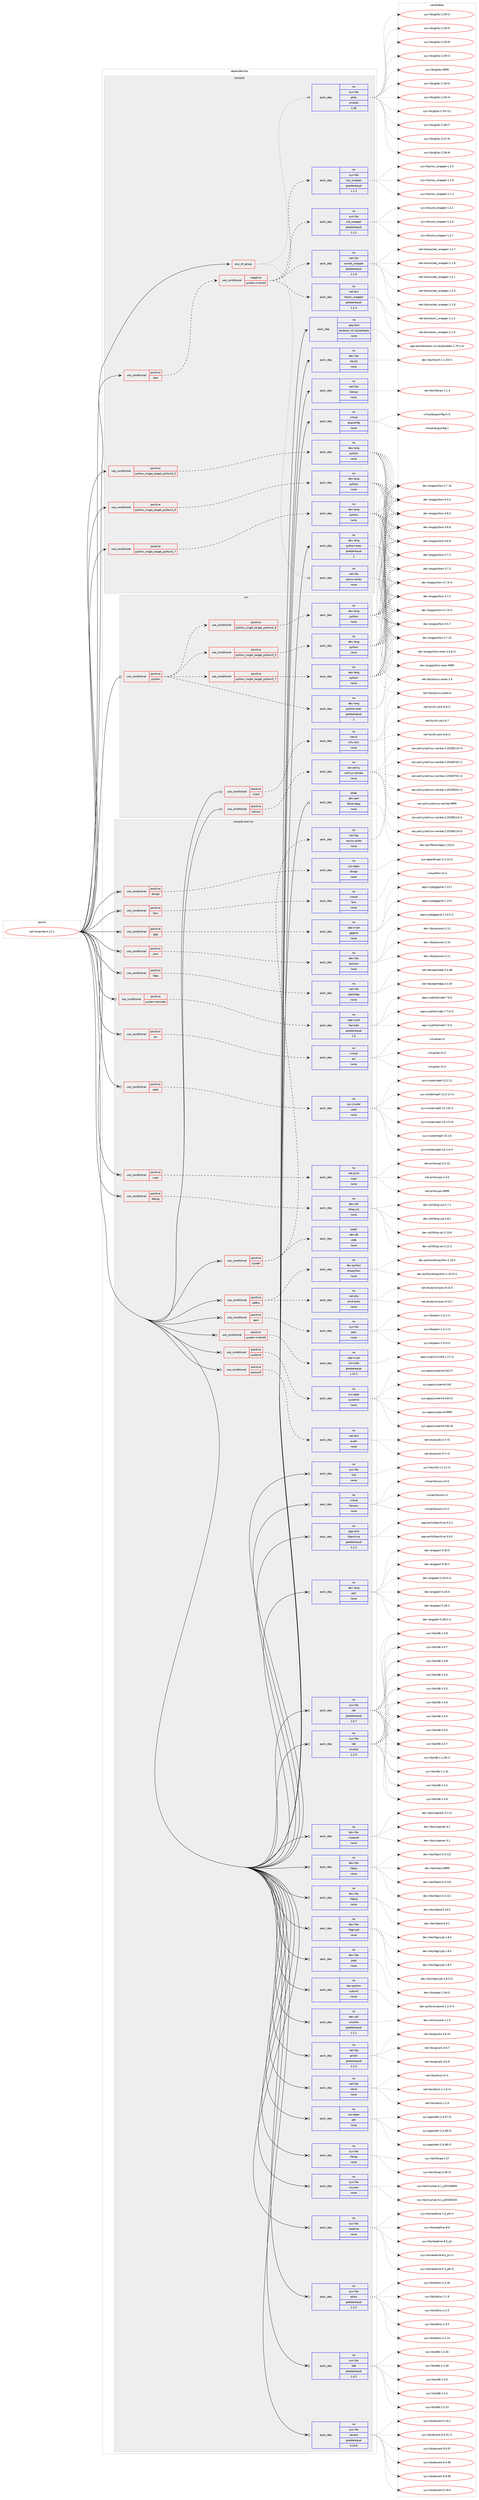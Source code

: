 digraph prolog {

# *************
# Graph options
# *************

newrank=true;
concentrate=true;
compound=true;
graph [rankdir=LR,fontname=Helvetica,fontsize=10,ranksep=1.5];#, ranksep=2.5, nodesep=0.2];
edge  [arrowhead=vee];
node  [fontname=Helvetica,fontsize=10];

# **********
# The ebuild
# **********

subgraph cluster_leftcol {
color=gray;
rank=same;
label=<<i>ebuild</i>>;
id [label="net-fs/samba-4.11.1", color=red, width=4, href="../net-fs/samba-4.11.1.svg"];
}

# ****************
# The dependencies
# ****************

subgraph cluster_midcol {
color=gray;
label=<<i>dependencies</i>>;
subgraph cluster_compile {
fillcolor="#eeeeee";
style=filled;
label=<<i>compile</i>>;
subgraph any13905 {
dependency820333 [label=<<TABLE BORDER="0" CELLBORDER="1" CELLSPACING="0" CELLPADDING="4"><TR><TD CELLPADDING="10">any_of_group</TD></TR></TABLE>>, shape=none, color=red];subgraph pack606140 {
dependency820334 [label=<<TABLE BORDER="0" CELLBORDER="1" CELLSPACING="0" CELLPADDING="4" WIDTH="220"><TR><TD ROWSPAN="6" CELLPADDING="30">pack_dep</TD></TR><TR><TD WIDTH="110">no</TD></TR><TR><TD>net-libs</TD></TR><TR><TD>rpcsvc-proto</TD></TR><TR><TD>none</TD></TR><TR><TD></TD></TR></TABLE>>, shape=none, color=blue];
}
dependency820333:e -> dependency820334:w [weight=20,style="dotted",arrowhead="oinv"];
subgraph pack606141 {
dependency820335 [label=<<TABLE BORDER="0" CELLBORDER="1" CELLSPACING="0" CELLPADDING="4" WIDTH="220"><TR><TD ROWSPAN="6" CELLPADDING="30">pack_dep</TD></TR><TR><TD WIDTH="110">no</TD></TR><TR><TD>sys-libs</TD></TR><TR><TD>glibc</TD></TR><TR><TD>smaller</TD></TR><TR><TD>2.26</TD></TR></TABLE>>, shape=none, color=blue];
}
dependency820333:e -> dependency820335:w [weight=20,style="dotted",arrowhead="oinv"];
}
id:e -> dependency820333:w [weight=20,style="solid",arrowhead="vee"];
subgraph cond199837 {
dependency820336 [label=<<TABLE BORDER="0" CELLBORDER="1" CELLSPACING="0" CELLPADDING="4"><TR><TD ROWSPAN="3" CELLPADDING="10">use_conditional</TD></TR><TR><TD>positive</TD></TR><TR><TD>python_single_target_python3_5</TD></TR></TABLE>>, shape=none, color=red];
subgraph pack606142 {
dependency820337 [label=<<TABLE BORDER="0" CELLBORDER="1" CELLSPACING="0" CELLPADDING="4" WIDTH="220"><TR><TD ROWSPAN="6" CELLPADDING="30">pack_dep</TD></TR><TR><TD WIDTH="110">no</TD></TR><TR><TD>dev-lang</TD></TR><TR><TD>python</TD></TR><TR><TD>none</TD></TR><TR><TD></TD></TR></TABLE>>, shape=none, color=blue];
}
dependency820336:e -> dependency820337:w [weight=20,style="dashed",arrowhead="vee"];
}
id:e -> dependency820336:w [weight=20,style="solid",arrowhead="vee"];
subgraph cond199838 {
dependency820338 [label=<<TABLE BORDER="0" CELLBORDER="1" CELLSPACING="0" CELLPADDING="4"><TR><TD ROWSPAN="3" CELLPADDING="10">use_conditional</TD></TR><TR><TD>positive</TD></TR><TR><TD>python_single_target_python3_6</TD></TR></TABLE>>, shape=none, color=red];
subgraph pack606143 {
dependency820339 [label=<<TABLE BORDER="0" CELLBORDER="1" CELLSPACING="0" CELLPADDING="4" WIDTH="220"><TR><TD ROWSPAN="6" CELLPADDING="30">pack_dep</TD></TR><TR><TD WIDTH="110">no</TD></TR><TR><TD>dev-lang</TD></TR><TR><TD>python</TD></TR><TR><TD>none</TD></TR><TR><TD></TD></TR></TABLE>>, shape=none, color=blue];
}
dependency820338:e -> dependency820339:w [weight=20,style="dashed",arrowhead="vee"];
}
id:e -> dependency820338:w [weight=20,style="solid",arrowhead="vee"];
subgraph cond199839 {
dependency820340 [label=<<TABLE BORDER="0" CELLBORDER="1" CELLSPACING="0" CELLPADDING="4"><TR><TD ROWSPAN="3" CELLPADDING="10">use_conditional</TD></TR><TR><TD>positive</TD></TR><TR><TD>python_single_target_python3_7</TD></TR></TABLE>>, shape=none, color=red];
subgraph pack606144 {
dependency820341 [label=<<TABLE BORDER="0" CELLBORDER="1" CELLSPACING="0" CELLPADDING="4" WIDTH="220"><TR><TD ROWSPAN="6" CELLPADDING="30">pack_dep</TD></TR><TR><TD WIDTH="110">no</TD></TR><TR><TD>dev-lang</TD></TR><TR><TD>python</TD></TR><TR><TD>none</TD></TR><TR><TD></TD></TR></TABLE>>, shape=none, color=blue];
}
dependency820340:e -> dependency820341:w [weight=20,style="dashed",arrowhead="vee"];
}
id:e -> dependency820340:w [weight=20,style="solid",arrowhead="vee"];
subgraph cond199840 {
dependency820342 [label=<<TABLE BORDER="0" CELLBORDER="1" CELLSPACING="0" CELLPADDING="4"><TR><TD ROWSPAN="3" CELLPADDING="10">use_conditional</TD></TR><TR><TD>positive</TD></TR><TR><TD>test</TD></TR></TABLE>>, shape=none, color=red];
subgraph cond199841 {
dependency820343 [label=<<TABLE BORDER="0" CELLBORDER="1" CELLSPACING="0" CELLPADDING="4"><TR><TD ROWSPAN="3" CELLPADDING="10">use_conditional</TD></TR><TR><TD>negative</TD></TR><TR><TD>system-mitkrb5</TD></TR></TABLE>>, shape=none, color=red];
subgraph pack606145 {
dependency820344 [label=<<TABLE BORDER="0" CELLBORDER="1" CELLSPACING="0" CELLPADDING="4" WIDTH="220"><TR><TD ROWSPAN="6" CELLPADDING="30">pack_dep</TD></TR><TR><TD WIDTH="110">no</TD></TR><TR><TD>sys-libs</TD></TR><TR><TD>nss_wrapper</TD></TR><TR><TD>greaterequal</TD></TR><TR><TD>1.1.3</TD></TR></TABLE>>, shape=none, color=blue];
}
dependency820343:e -> dependency820344:w [weight=20,style="dashed",arrowhead="vee"];
subgraph pack606146 {
dependency820345 [label=<<TABLE BORDER="0" CELLBORDER="1" CELLSPACING="0" CELLPADDING="4" WIDTH="220"><TR><TD ROWSPAN="6" CELLPADDING="30">pack_dep</TD></TR><TR><TD WIDTH="110">no</TD></TR><TR><TD>net-dns</TD></TR><TR><TD>resolv_wrapper</TD></TR><TR><TD>greaterequal</TD></TR><TR><TD>1.1.4</TD></TR></TABLE>>, shape=none, color=blue];
}
dependency820343:e -> dependency820345:w [weight=20,style="dashed",arrowhead="vee"];
subgraph pack606147 {
dependency820346 [label=<<TABLE BORDER="0" CELLBORDER="1" CELLSPACING="0" CELLPADDING="4" WIDTH="220"><TR><TD ROWSPAN="6" CELLPADDING="30">pack_dep</TD></TR><TR><TD WIDTH="110">no</TD></TR><TR><TD>net-libs</TD></TR><TR><TD>socket_wrapper</TD></TR><TR><TD>greaterequal</TD></TR><TR><TD>1.1.9</TD></TR></TABLE>>, shape=none, color=blue];
}
dependency820343:e -> dependency820346:w [weight=20,style="dashed",arrowhead="vee"];
subgraph pack606148 {
dependency820347 [label=<<TABLE BORDER="0" CELLBORDER="1" CELLSPACING="0" CELLPADDING="4" WIDTH="220"><TR><TD ROWSPAN="6" CELLPADDING="30">pack_dep</TD></TR><TR><TD WIDTH="110">no</TD></TR><TR><TD>sys-libs</TD></TR><TR><TD>uid_wrapper</TD></TR><TR><TD>greaterequal</TD></TR><TR><TD>1.2.1</TD></TR></TABLE>>, shape=none, color=blue];
}
dependency820343:e -> dependency820347:w [weight=20,style="dashed",arrowhead="vee"];
}
dependency820342:e -> dependency820343:w [weight=20,style="dashed",arrowhead="vee"];
}
id:e -> dependency820342:w [weight=20,style="solid",arrowhead="vee"];
subgraph pack606149 {
dependency820348 [label=<<TABLE BORDER="0" CELLBORDER="1" CELLSPACING="0" CELLPADDING="4" WIDTH="220"><TR><TD ROWSPAN="6" CELLPADDING="30">pack_dep</TD></TR><TR><TD WIDTH="110">no</TD></TR><TR><TD>app-text</TD></TR><TR><TD>docbook-xsl-stylesheets</TD></TR><TR><TD>none</TD></TR><TR><TD></TD></TR></TABLE>>, shape=none, color=blue];
}
id:e -> dependency820348:w [weight=20,style="solid",arrowhead="vee"];
subgraph pack606150 {
dependency820349 [label=<<TABLE BORDER="0" CELLBORDER="1" CELLSPACING="0" CELLPADDING="4" WIDTH="220"><TR><TD ROWSPAN="6" CELLPADDING="30">pack_dep</TD></TR><TR><TD WIDTH="110">no</TD></TR><TR><TD>dev-lang</TD></TR><TR><TD>python-exec</TD></TR><TR><TD>greaterequal</TD></TR><TR><TD>2</TD></TR></TABLE>>, shape=none, color=blue];
}
id:e -> dependency820349:w [weight=20,style="solid",arrowhead="vee"];
subgraph pack606151 {
dependency820350 [label=<<TABLE BORDER="0" CELLBORDER="1" CELLSPACING="0" CELLPADDING="4" WIDTH="220"><TR><TD ROWSPAN="6" CELLPADDING="30">pack_dep</TD></TR><TR><TD WIDTH="110">no</TD></TR><TR><TD>dev-libs</TD></TR><TR><TD>libxslt</TD></TR><TR><TD>none</TD></TR><TR><TD></TD></TR></TABLE>>, shape=none, color=blue];
}
id:e -> dependency820350:w [weight=20,style="solid",arrowhead="vee"];
subgraph pack606152 {
dependency820351 [label=<<TABLE BORDER="0" CELLBORDER="1" CELLSPACING="0" CELLPADDING="4" WIDTH="220"><TR><TD ROWSPAN="6" CELLPADDING="30">pack_dep</TD></TR><TR><TD WIDTH="110">no</TD></TR><TR><TD>net-libs</TD></TR><TR><TD>libtirpc</TD></TR><TR><TD>none</TD></TR><TR><TD></TD></TR></TABLE>>, shape=none, color=blue];
}
id:e -> dependency820351:w [weight=20,style="solid",arrowhead="vee"];
subgraph pack606153 {
dependency820352 [label=<<TABLE BORDER="0" CELLBORDER="1" CELLSPACING="0" CELLPADDING="4" WIDTH="220"><TR><TD ROWSPAN="6" CELLPADDING="30">pack_dep</TD></TR><TR><TD WIDTH="110">no</TD></TR><TR><TD>virtual</TD></TR><TR><TD>pkgconfig</TD></TR><TR><TD>none</TD></TR><TR><TD></TD></TR></TABLE>>, shape=none, color=blue];
}
id:e -> dependency820352:w [weight=20,style="solid",arrowhead="vee"];
}
subgraph cluster_compileandrun {
fillcolor="#eeeeee";
style=filled;
label=<<i>compile and run</i>>;
subgraph cond199842 {
dependency820353 [label=<<TABLE BORDER="0" CELLBORDER="1" CELLSPACING="0" CELLPADDING="4"><TR><TD ROWSPAN="3" CELLPADDING="10">use_conditional</TD></TR><TR><TD>positive</TD></TR><TR><TD>acl</TD></TR></TABLE>>, shape=none, color=red];
subgraph pack606154 {
dependency820354 [label=<<TABLE BORDER="0" CELLBORDER="1" CELLSPACING="0" CELLPADDING="4" WIDTH="220"><TR><TD ROWSPAN="6" CELLPADDING="30">pack_dep</TD></TR><TR><TD WIDTH="110">no</TD></TR><TR><TD>virtual</TD></TR><TR><TD>acl</TD></TR><TR><TD>none</TD></TR><TR><TD></TD></TR></TABLE>>, shape=none, color=blue];
}
dependency820353:e -> dependency820354:w [weight=20,style="dashed",arrowhead="vee"];
}
id:e -> dependency820353:w [weight=20,style="solid",arrowhead="odotvee"];
subgraph cond199843 {
dependency820355 [label=<<TABLE BORDER="0" CELLBORDER="1" CELLSPACING="0" CELLPADDING="4"><TR><TD ROWSPAN="3" CELLPADDING="10">use_conditional</TD></TR><TR><TD>positive</TD></TR><TR><TD>addns</TD></TR></TABLE>>, shape=none, color=red];
subgraph pack606155 {
dependency820356 [label=<<TABLE BORDER="0" CELLBORDER="1" CELLSPACING="0" CELLPADDING="4" WIDTH="220"><TR><TD ROWSPAN="6" CELLPADDING="30">pack_dep</TD></TR><TR><TD WIDTH="110">no</TD></TR><TR><TD>net-dns</TD></TR><TR><TD>bind-tools</TD></TR><TR><TD>none</TD></TR><TR><TD></TD></TR></TABLE>>, shape=none, color=blue];
}
dependency820355:e -> dependency820356:w [weight=20,style="dashed",arrowhead="vee"];
subgraph pack606156 {
dependency820357 [label=<<TABLE BORDER="0" CELLBORDER="1" CELLSPACING="0" CELLPADDING="4" WIDTH="220"><TR><TD ROWSPAN="6" CELLPADDING="30">pack_dep</TD></TR><TR><TD WIDTH="110">no</TD></TR><TR><TD>dev-python</TD></TR><TR><TD>dnspython</TD></TR><TR><TD>none</TD></TR><TR><TD></TD></TR></TABLE>>, shape=none, color=blue];
}
dependency820355:e -> dependency820357:w [weight=20,style="dashed",arrowhead="vee"];
}
id:e -> dependency820355:w [weight=20,style="solid",arrowhead="odotvee"];
subgraph cond199844 {
dependency820358 [label=<<TABLE BORDER="0" CELLBORDER="1" CELLSPACING="0" CELLPADDING="4"><TR><TD ROWSPAN="3" CELLPADDING="10">use_conditional</TD></TR><TR><TD>positive</TD></TR><TR><TD>ceph</TD></TR></TABLE>>, shape=none, color=red];
subgraph pack606157 {
dependency820359 [label=<<TABLE BORDER="0" CELLBORDER="1" CELLSPACING="0" CELLPADDING="4" WIDTH="220"><TR><TD ROWSPAN="6" CELLPADDING="30">pack_dep</TD></TR><TR><TD WIDTH="110">no</TD></TR><TR><TD>sys-cluster</TD></TR><TR><TD>ceph</TD></TR><TR><TD>none</TD></TR><TR><TD></TD></TR></TABLE>>, shape=none, color=blue];
}
dependency820358:e -> dependency820359:w [weight=20,style="dashed",arrowhead="vee"];
}
id:e -> dependency820358:w [weight=20,style="solid",arrowhead="odotvee"];
subgraph cond199845 {
dependency820360 [label=<<TABLE BORDER="0" CELLBORDER="1" CELLSPACING="0" CELLPADDING="4"><TR><TD ROWSPAN="3" CELLPADDING="10">use_conditional</TD></TR><TR><TD>positive</TD></TR><TR><TD>cluster</TD></TR></TABLE>>, shape=none, color=red];
subgraph pack606158 {
dependency820361 [label=<<TABLE BORDER="0" CELLBORDER="1" CELLSPACING="0" CELLPADDING="4" WIDTH="220"><TR><TD ROWSPAN="6" CELLPADDING="30">pack_dep</TD></TR><TR><TD WIDTH="110">no</TD></TR><TR><TD>net-libs</TD></TR><TR><TD>rpcsvc-proto</TD></TR><TR><TD>none</TD></TR><TR><TD></TD></TR></TABLE>>, shape=none, color=blue];
}
dependency820360:e -> dependency820361:w [weight=20,style="dashed",arrowhead="vee"];
subgraph pack606159 {
dependency820362 [label=<<TABLE BORDER="0" CELLBORDER="1" CELLSPACING="0" CELLPADDING="4" WIDTH="220"><TR><TD ROWSPAN="6" CELLPADDING="30">pack_dep</TD></TR><TR><TD WIDTH="110">weak</TD></TR><TR><TD>dev-db</TD></TR><TR><TD>ctdb</TD></TR><TR><TD>none</TD></TR><TR><TD></TD></TR></TABLE>>, shape=none, color=blue];
}
dependency820360:e -> dependency820362:w [weight=20,style="dashed",arrowhead="vee"];
}
id:e -> dependency820360:w [weight=20,style="solid",arrowhead="odotvee"];
subgraph cond199846 {
dependency820363 [label=<<TABLE BORDER="0" CELLBORDER="1" CELLSPACING="0" CELLPADDING="4"><TR><TD ROWSPAN="3" CELLPADDING="10">use_conditional</TD></TR><TR><TD>positive</TD></TR><TR><TD>cups</TD></TR></TABLE>>, shape=none, color=red];
subgraph pack606160 {
dependency820364 [label=<<TABLE BORDER="0" CELLBORDER="1" CELLSPACING="0" CELLPADDING="4" WIDTH="220"><TR><TD ROWSPAN="6" CELLPADDING="30">pack_dep</TD></TR><TR><TD WIDTH="110">no</TD></TR><TR><TD>net-print</TD></TR><TR><TD>cups</TD></TR><TR><TD>none</TD></TR><TR><TD></TD></TR></TABLE>>, shape=none, color=blue];
}
dependency820363:e -> dependency820364:w [weight=20,style="dashed",arrowhead="vee"];
}
id:e -> dependency820363:w [weight=20,style="solid",arrowhead="odotvee"];
subgraph cond199847 {
dependency820365 [label=<<TABLE BORDER="0" CELLBORDER="1" CELLSPACING="0" CELLPADDING="4"><TR><TD ROWSPAN="3" CELLPADDING="10">use_conditional</TD></TR><TR><TD>positive</TD></TR><TR><TD>debug</TD></TR></TABLE>>, shape=none, color=red];
subgraph pack606161 {
dependency820366 [label=<<TABLE BORDER="0" CELLBORDER="1" CELLSPACING="0" CELLPADDING="4" WIDTH="220"><TR><TD ROWSPAN="6" CELLPADDING="30">pack_dep</TD></TR><TR><TD WIDTH="110">no</TD></TR><TR><TD>dev-util</TD></TR><TR><TD>lttng-ust</TD></TR><TR><TD>none</TD></TR><TR><TD></TD></TR></TABLE>>, shape=none, color=blue];
}
dependency820365:e -> dependency820366:w [weight=20,style="dashed",arrowhead="vee"];
}
id:e -> dependency820365:w [weight=20,style="solid",arrowhead="odotvee"];
subgraph cond199848 {
dependency820367 [label=<<TABLE BORDER="0" CELLBORDER="1" CELLSPACING="0" CELLPADDING="4"><TR><TD ROWSPAN="3" CELLPADDING="10">use_conditional</TD></TR><TR><TD>positive</TD></TR><TR><TD>dmapi</TD></TR></TABLE>>, shape=none, color=red];
subgraph pack606162 {
dependency820368 [label=<<TABLE BORDER="0" CELLBORDER="1" CELLSPACING="0" CELLPADDING="4" WIDTH="220"><TR><TD ROWSPAN="6" CELLPADDING="30">pack_dep</TD></TR><TR><TD WIDTH="110">no</TD></TR><TR><TD>sys-apps</TD></TR><TR><TD>dmapi</TD></TR><TR><TD>none</TD></TR><TR><TD></TD></TR></TABLE>>, shape=none, color=blue];
}
dependency820367:e -> dependency820368:w [weight=20,style="dashed",arrowhead="vee"];
}
id:e -> dependency820367:w [weight=20,style="solid",arrowhead="odotvee"];
subgraph cond199849 {
dependency820369 [label=<<TABLE BORDER="0" CELLBORDER="1" CELLSPACING="0" CELLPADDING="4"><TR><TD ROWSPAN="3" CELLPADDING="10">use_conditional</TD></TR><TR><TD>positive</TD></TR><TR><TD>fam</TD></TR></TABLE>>, shape=none, color=red];
subgraph pack606163 {
dependency820370 [label=<<TABLE BORDER="0" CELLBORDER="1" CELLSPACING="0" CELLPADDING="4" WIDTH="220"><TR><TD ROWSPAN="6" CELLPADDING="30">pack_dep</TD></TR><TR><TD WIDTH="110">no</TD></TR><TR><TD>virtual</TD></TR><TR><TD>fam</TD></TR><TR><TD>none</TD></TR><TR><TD></TD></TR></TABLE>>, shape=none, color=blue];
}
dependency820369:e -> dependency820370:w [weight=20,style="dashed",arrowhead="vee"];
}
id:e -> dependency820369:w [weight=20,style="solid",arrowhead="odotvee"];
subgraph cond199850 {
dependency820371 [label=<<TABLE BORDER="0" CELLBORDER="1" CELLSPACING="0" CELLPADDING="4"><TR><TD ROWSPAN="3" CELLPADDING="10">use_conditional</TD></TR><TR><TD>positive</TD></TR><TR><TD>gpg</TD></TR></TABLE>>, shape=none, color=red];
subgraph pack606164 {
dependency820372 [label=<<TABLE BORDER="0" CELLBORDER="1" CELLSPACING="0" CELLPADDING="4" WIDTH="220"><TR><TD ROWSPAN="6" CELLPADDING="30">pack_dep</TD></TR><TR><TD WIDTH="110">no</TD></TR><TR><TD>app-crypt</TD></TR><TR><TD>gpgme</TD></TR><TR><TD>none</TD></TR><TR><TD></TD></TR></TABLE>>, shape=none, color=blue];
}
dependency820371:e -> dependency820372:w [weight=20,style="dashed",arrowhead="vee"];
}
id:e -> dependency820371:w [weight=20,style="solid",arrowhead="odotvee"];
subgraph cond199851 {
dependency820373 [label=<<TABLE BORDER="0" CELLBORDER="1" CELLSPACING="0" CELLPADDING="4"><TR><TD ROWSPAN="3" CELLPADDING="10">use_conditional</TD></TR><TR><TD>positive</TD></TR><TR><TD>json</TD></TR></TABLE>>, shape=none, color=red];
subgraph pack606165 {
dependency820374 [label=<<TABLE BORDER="0" CELLBORDER="1" CELLSPACING="0" CELLPADDING="4" WIDTH="220"><TR><TD ROWSPAN="6" CELLPADDING="30">pack_dep</TD></TR><TR><TD WIDTH="110">no</TD></TR><TR><TD>dev-libs</TD></TR><TR><TD>jansson</TD></TR><TR><TD>none</TD></TR><TR><TD></TD></TR></TABLE>>, shape=none, color=blue];
}
dependency820373:e -> dependency820374:w [weight=20,style="dashed",arrowhead="vee"];
}
id:e -> dependency820373:w [weight=20,style="solid",arrowhead="odotvee"];
subgraph cond199852 {
dependency820375 [label=<<TABLE BORDER="0" CELLBORDER="1" CELLSPACING="0" CELLPADDING="4"><TR><TD ROWSPAN="3" CELLPADDING="10">use_conditional</TD></TR><TR><TD>positive</TD></TR><TR><TD>ldap</TD></TR></TABLE>>, shape=none, color=red];
subgraph pack606166 {
dependency820376 [label=<<TABLE BORDER="0" CELLBORDER="1" CELLSPACING="0" CELLPADDING="4" WIDTH="220"><TR><TD ROWSPAN="6" CELLPADDING="30">pack_dep</TD></TR><TR><TD WIDTH="110">no</TD></TR><TR><TD>net-nds</TD></TR><TR><TD>openldap</TD></TR><TR><TD>none</TD></TR><TR><TD></TD></TR></TABLE>>, shape=none, color=blue];
}
dependency820375:e -> dependency820376:w [weight=20,style="dashed",arrowhead="vee"];
}
id:e -> dependency820375:w [weight=20,style="solid",arrowhead="odotvee"];
subgraph cond199853 {
dependency820377 [label=<<TABLE BORDER="0" CELLBORDER="1" CELLSPACING="0" CELLPADDING="4"><TR><TD ROWSPAN="3" CELLPADDING="10">use_conditional</TD></TR><TR><TD>positive</TD></TR><TR><TD>pam</TD></TR></TABLE>>, shape=none, color=red];
subgraph pack606167 {
dependency820378 [label=<<TABLE BORDER="0" CELLBORDER="1" CELLSPACING="0" CELLPADDING="4" WIDTH="220"><TR><TD ROWSPAN="6" CELLPADDING="30">pack_dep</TD></TR><TR><TD WIDTH="110">no</TD></TR><TR><TD>sys-libs</TD></TR><TR><TD>pam</TD></TR><TR><TD>none</TD></TR><TR><TD></TD></TR></TABLE>>, shape=none, color=blue];
}
dependency820377:e -> dependency820378:w [weight=20,style="dashed",arrowhead="vee"];
}
id:e -> dependency820377:w [weight=20,style="solid",arrowhead="odotvee"];
subgraph cond199854 {
dependency820379 [label=<<TABLE BORDER="0" CELLBORDER="1" CELLSPACING="0" CELLPADDING="4"><TR><TD ROWSPAN="3" CELLPADDING="10">use_conditional</TD></TR><TR><TD>positive</TD></TR><TR><TD>system-heimdal</TD></TR></TABLE>>, shape=none, color=red];
subgraph pack606168 {
dependency820380 [label=<<TABLE BORDER="0" CELLBORDER="1" CELLSPACING="0" CELLPADDING="4" WIDTH="220"><TR><TD ROWSPAN="6" CELLPADDING="30">pack_dep</TD></TR><TR><TD WIDTH="110">no</TD></TR><TR><TD>app-crypt</TD></TR><TR><TD>heimdal</TD></TR><TR><TD>greaterequal</TD></TR><TR><TD>1.5</TD></TR></TABLE>>, shape=none, color=blue];
}
dependency820379:e -> dependency820380:w [weight=20,style="dashed",arrowhead="vee"];
}
id:e -> dependency820379:w [weight=20,style="solid",arrowhead="odotvee"];
subgraph cond199855 {
dependency820381 [label=<<TABLE BORDER="0" CELLBORDER="1" CELLSPACING="0" CELLPADDING="4"><TR><TD ROWSPAN="3" CELLPADDING="10">use_conditional</TD></TR><TR><TD>positive</TD></TR><TR><TD>system-mitkrb5</TD></TR></TABLE>>, shape=none, color=red];
subgraph pack606169 {
dependency820382 [label=<<TABLE BORDER="0" CELLBORDER="1" CELLSPACING="0" CELLPADDING="4" WIDTH="220"><TR><TD ROWSPAN="6" CELLPADDING="30">pack_dep</TD></TR><TR><TD WIDTH="110">no</TD></TR><TR><TD>app-crypt</TD></TR><TR><TD>mit-krb5</TD></TR><TR><TD>greaterequal</TD></TR><TR><TD>1.15.1</TD></TR></TABLE>>, shape=none, color=blue];
}
dependency820381:e -> dependency820382:w [weight=20,style="dashed",arrowhead="vee"];
}
id:e -> dependency820381:w [weight=20,style="solid",arrowhead="odotvee"];
subgraph cond199856 {
dependency820383 [label=<<TABLE BORDER="0" CELLBORDER="1" CELLSPACING="0" CELLPADDING="4"><TR><TD ROWSPAN="3" CELLPADDING="10">use_conditional</TD></TR><TR><TD>positive</TD></TR><TR><TD>systemd</TD></TR></TABLE>>, shape=none, color=red];
subgraph pack606170 {
dependency820384 [label=<<TABLE BORDER="0" CELLBORDER="1" CELLSPACING="0" CELLPADDING="4" WIDTH="220"><TR><TD ROWSPAN="6" CELLPADDING="30">pack_dep</TD></TR><TR><TD WIDTH="110">no</TD></TR><TR><TD>sys-apps</TD></TR><TR><TD>systemd</TD></TR><TR><TD>none</TD></TR><TR><TD></TD></TR></TABLE>>, shape=none, color=blue];
}
dependency820383:e -> dependency820384:w [weight=20,style="dashed",arrowhead="vee"];
}
id:e -> dependency820383:w [weight=20,style="solid",arrowhead="odotvee"];
subgraph cond199857 {
dependency820385 [label=<<TABLE BORDER="0" CELLBORDER="1" CELLSPACING="0" CELLPADDING="4"><TR><TD ROWSPAN="3" CELLPADDING="10">use_conditional</TD></TR><TR><TD>positive</TD></TR><TR><TD>zeroconf</TD></TR></TABLE>>, shape=none, color=red];
subgraph pack606171 {
dependency820386 [label=<<TABLE BORDER="0" CELLBORDER="1" CELLSPACING="0" CELLPADDING="4" WIDTH="220"><TR><TD ROWSPAN="6" CELLPADDING="30">pack_dep</TD></TR><TR><TD WIDTH="110">no</TD></TR><TR><TD>net-dns</TD></TR><TR><TD>avahi</TD></TR><TR><TD>none</TD></TR><TR><TD></TD></TR></TABLE>>, shape=none, color=blue];
}
dependency820385:e -> dependency820386:w [weight=20,style="dashed",arrowhead="vee"];
}
id:e -> dependency820385:w [weight=20,style="solid",arrowhead="odotvee"];
subgraph pack606172 {
dependency820387 [label=<<TABLE BORDER="0" CELLBORDER="1" CELLSPACING="0" CELLPADDING="4" WIDTH="220"><TR><TD ROWSPAN="6" CELLPADDING="30">pack_dep</TD></TR><TR><TD WIDTH="110">no</TD></TR><TR><TD>app-arch</TD></TR><TR><TD>libarchive</TD></TR><TR><TD>greaterequal</TD></TR><TR><TD>3.1.2</TD></TR></TABLE>>, shape=none, color=blue];
}
id:e -> dependency820387:w [weight=20,style="solid",arrowhead="odotvee"];
subgraph pack606173 {
dependency820388 [label=<<TABLE BORDER="0" CELLBORDER="1" CELLSPACING="0" CELLPADDING="4" WIDTH="220"><TR><TD ROWSPAN="6" CELLPADDING="30">pack_dep</TD></TR><TR><TD WIDTH="110">no</TD></TR><TR><TD>dev-lang</TD></TR><TR><TD>perl</TD></TR><TR><TD>none</TD></TR><TR><TD></TD></TR></TABLE>>, shape=none, color=blue];
}
id:e -> dependency820388:w [weight=20,style="solid",arrowhead="odotvee"];
subgraph pack606174 {
dependency820389 [label=<<TABLE BORDER="0" CELLBORDER="1" CELLSPACING="0" CELLPADDING="4" WIDTH="220"><TR><TD ROWSPAN="6" CELLPADDING="30">pack_dep</TD></TR><TR><TD WIDTH="110">no</TD></TR><TR><TD>dev-libs</TD></TR><TR><TD>iniparser</TD></TR><TR><TD>none</TD></TR><TR><TD></TD></TR></TABLE>>, shape=none, color=blue];
}
id:e -> dependency820389:w [weight=20,style="solid",arrowhead="odotvee"];
subgraph pack606175 {
dependency820390 [label=<<TABLE BORDER="0" CELLBORDER="1" CELLSPACING="0" CELLPADDING="4" WIDTH="220"><TR><TD ROWSPAN="6" CELLPADDING="30">pack_dep</TD></TR><TR><TD WIDTH="110">no</TD></TR><TR><TD>dev-libs</TD></TR><TR><TD>libaio</TD></TR><TR><TD>none</TD></TR><TR><TD></TD></TR></TABLE>>, shape=none, color=blue];
}
id:e -> dependency820390:w [weight=20,style="solid",arrowhead="odotvee"];
subgraph pack606176 {
dependency820391 [label=<<TABLE BORDER="0" CELLBORDER="1" CELLSPACING="0" CELLPADDING="4" WIDTH="220"><TR><TD ROWSPAN="6" CELLPADDING="30">pack_dep</TD></TR><TR><TD WIDTH="110">no</TD></TR><TR><TD>dev-libs</TD></TR><TR><TD>libbsd</TD></TR><TR><TD>none</TD></TR><TR><TD></TD></TR></TABLE>>, shape=none, color=blue];
}
id:e -> dependency820391:w [weight=20,style="solid",arrowhead="odotvee"];
subgraph pack606177 {
dependency820392 [label=<<TABLE BORDER="0" CELLBORDER="1" CELLSPACING="0" CELLPADDING="4" WIDTH="220"><TR><TD ROWSPAN="6" CELLPADDING="30">pack_dep</TD></TR><TR><TD WIDTH="110">no</TD></TR><TR><TD>dev-libs</TD></TR><TR><TD>libgcrypt</TD></TR><TR><TD>none</TD></TR><TR><TD></TD></TR></TABLE>>, shape=none, color=blue];
}
id:e -> dependency820392:w [weight=20,style="solid",arrowhead="odotvee"];
subgraph pack606178 {
dependency820393 [label=<<TABLE BORDER="0" CELLBORDER="1" CELLSPACING="0" CELLPADDING="4" WIDTH="220"><TR><TD ROWSPAN="6" CELLPADDING="30">pack_dep</TD></TR><TR><TD WIDTH="110">no</TD></TR><TR><TD>dev-libs</TD></TR><TR><TD>popt</TD></TR><TR><TD>none</TD></TR><TR><TD></TD></TR></TABLE>>, shape=none, color=blue];
}
id:e -> dependency820393:w [weight=20,style="solid",arrowhead="odotvee"];
subgraph pack606179 {
dependency820394 [label=<<TABLE BORDER="0" CELLBORDER="1" CELLSPACING="0" CELLPADDING="4" WIDTH="220"><TR><TD ROWSPAN="6" CELLPADDING="30">pack_dep</TD></TR><TR><TD WIDTH="110">no</TD></TR><TR><TD>dev-python</TD></TR><TR><TD>subunit</TD></TR><TR><TD>none</TD></TR><TR><TD></TD></TR></TABLE>>, shape=none, color=blue];
}
id:e -> dependency820394:w [weight=20,style="solid",arrowhead="odotvee"];
subgraph pack606180 {
dependency820395 [label=<<TABLE BORDER="0" CELLBORDER="1" CELLSPACING="0" CELLPADDING="4" WIDTH="220"><TR><TD ROWSPAN="6" CELLPADDING="30">pack_dep</TD></TR><TR><TD WIDTH="110">no</TD></TR><TR><TD>dev-util</TD></TR><TR><TD>cmocka</TD></TR><TR><TD>greaterequal</TD></TR><TR><TD>1.1.1</TD></TR></TABLE>>, shape=none, color=blue];
}
id:e -> dependency820395:w [weight=20,style="solid",arrowhead="odotvee"];
subgraph pack606181 {
dependency820396 [label=<<TABLE BORDER="0" CELLBORDER="1" CELLSPACING="0" CELLPADDING="4" WIDTH="220"><TR><TD ROWSPAN="6" CELLPADDING="30">pack_dep</TD></TR><TR><TD WIDTH="110">no</TD></TR><TR><TD>net-libs</TD></TR><TR><TD>gnutls</TD></TR><TR><TD>greaterequal</TD></TR><TR><TD>3.2.0</TD></TR></TABLE>>, shape=none, color=blue];
}
id:e -> dependency820396:w [weight=20,style="solid",arrowhead="odotvee"];
subgraph pack606182 {
dependency820397 [label=<<TABLE BORDER="0" CELLBORDER="1" CELLSPACING="0" CELLPADDING="4" WIDTH="220"><TR><TD ROWSPAN="6" CELLPADDING="30">pack_dep</TD></TR><TR><TD WIDTH="110">no</TD></TR><TR><TD>net-libs</TD></TR><TR><TD>libnsl</TD></TR><TR><TD>none</TD></TR><TR><TD></TD></TR></TABLE>>, shape=none, color=blue];
}
id:e -> dependency820397:w [weight=20,style="solid",arrowhead="odotvee"];
subgraph pack606183 {
dependency820398 [label=<<TABLE BORDER="0" CELLBORDER="1" CELLSPACING="0" CELLPADDING="4" WIDTH="220"><TR><TD ROWSPAN="6" CELLPADDING="30">pack_dep</TD></TR><TR><TD WIDTH="110">no</TD></TR><TR><TD>sys-apps</TD></TR><TR><TD>attr</TD></TR><TR><TD>none</TD></TR><TR><TD></TD></TR></TABLE>>, shape=none, color=blue];
}
id:e -> dependency820398:w [weight=20,style="solid",arrowhead="odotvee"];
subgraph pack606184 {
dependency820399 [label=<<TABLE BORDER="0" CELLBORDER="1" CELLSPACING="0" CELLPADDING="4" WIDTH="220"><TR><TD ROWSPAN="6" CELLPADDING="30">pack_dep</TD></TR><TR><TD WIDTH="110">no</TD></TR><TR><TD>sys-libs</TD></TR><TR><TD>ldb</TD></TR><TR><TD>greaterequal</TD></TR><TR><TD>2.0.7</TD></TR></TABLE>>, shape=none, color=blue];
}
id:e -> dependency820399:w [weight=20,style="solid",arrowhead="odotvee"];
subgraph pack606185 {
dependency820400 [label=<<TABLE BORDER="0" CELLBORDER="1" CELLSPACING="0" CELLPADDING="4" WIDTH="220"><TR><TD ROWSPAN="6" CELLPADDING="30">pack_dep</TD></TR><TR><TD WIDTH="110">no</TD></TR><TR><TD>sys-libs</TD></TR><TR><TD>ldb</TD></TR><TR><TD>smaller</TD></TR><TR><TD>2.2.0</TD></TR></TABLE>>, shape=none, color=blue];
}
id:e -> dependency820400:w [weight=20,style="solid",arrowhead="odotvee"];
subgraph pack606186 {
dependency820401 [label=<<TABLE BORDER="0" CELLBORDER="1" CELLSPACING="0" CELLPADDING="4" WIDTH="220"><TR><TD ROWSPAN="6" CELLPADDING="30">pack_dep</TD></TR><TR><TD WIDTH="110">no</TD></TR><TR><TD>sys-libs</TD></TR><TR><TD>libcap</TD></TR><TR><TD>none</TD></TR><TR><TD></TD></TR></TABLE>>, shape=none, color=blue];
}
id:e -> dependency820401:w [weight=20,style="solid",arrowhead="odotvee"];
subgraph pack606187 {
dependency820402 [label=<<TABLE BORDER="0" CELLBORDER="1" CELLSPACING="0" CELLPADDING="4" WIDTH="220"><TR><TD ROWSPAN="6" CELLPADDING="30">pack_dep</TD></TR><TR><TD WIDTH="110">no</TD></TR><TR><TD>sys-libs</TD></TR><TR><TD>ncurses</TD></TR><TR><TD>none</TD></TR><TR><TD></TD></TR></TABLE>>, shape=none, color=blue];
}
id:e -> dependency820402:w [weight=20,style="solid",arrowhead="odotvee"];
subgraph pack606188 {
dependency820403 [label=<<TABLE BORDER="0" CELLBORDER="1" CELLSPACING="0" CELLPADDING="4" WIDTH="220"><TR><TD ROWSPAN="6" CELLPADDING="30">pack_dep</TD></TR><TR><TD WIDTH="110">no</TD></TR><TR><TD>sys-libs</TD></TR><TR><TD>readline</TD></TR><TR><TD>none</TD></TR><TR><TD></TD></TR></TABLE>>, shape=none, color=blue];
}
id:e -> dependency820403:w [weight=20,style="solid",arrowhead="odotvee"];
subgraph pack606189 {
dependency820404 [label=<<TABLE BORDER="0" CELLBORDER="1" CELLSPACING="0" CELLPADDING="4" WIDTH="220"><TR><TD ROWSPAN="6" CELLPADDING="30">pack_dep</TD></TR><TR><TD WIDTH="110">no</TD></TR><TR><TD>sys-libs</TD></TR><TR><TD>talloc</TD></TR><TR><TD>greaterequal</TD></TR><TR><TD>2.2.0</TD></TR></TABLE>>, shape=none, color=blue];
}
id:e -> dependency820404:w [weight=20,style="solid",arrowhead="odotvee"];
subgraph pack606190 {
dependency820405 [label=<<TABLE BORDER="0" CELLBORDER="1" CELLSPACING="0" CELLPADDING="4" WIDTH="220"><TR><TD ROWSPAN="6" CELLPADDING="30">pack_dep</TD></TR><TR><TD WIDTH="110">no</TD></TR><TR><TD>sys-libs</TD></TR><TR><TD>tdb</TD></TR><TR><TD>greaterequal</TD></TR><TR><TD>1.4.2</TD></TR></TABLE>>, shape=none, color=blue];
}
id:e -> dependency820405:w [weight=20,style="solid",arrowhead="odotvee"];
subgraph pack606191 {
dependency820406 [label=<<TABLE BORDER="0" CELLBORDER="1" CELLSPACING="0" CELLPADDING="4" WIDTH="220"><TR><TD ROWSPAN="6" CELLPADDING="30">pack_dep</TD></TR><TR><TD WIDTH="110">no</TD></TR><TR><TD>sys-libs</TD></TR><TR><TD>tevent</TD></TR><TR><TD>greaterequal</TD></TR><TR><TD>0.10.0</TD></TR></TABLE>>, shape=none, color=blue];
}
id:e -> dependency820406:w [weight=20,style="solid",arrowhead="odotvee"];
subgraph pack606192 {
dependency820407 [label=<<TABLE BORDER="0" CELLBORDER="1" CELLSPACING="0" CELLPADDING="4" WIDTH="220"><TR><TD ROWSPAN="6" CELLPADDING="30">pack_dep</TD></TR><TR><TD WIDTH="110">no</TD></TR><TR><TD>sys-libs</TD></TR><TR><TD>zlib</TD></TR><TR><TD>none</TD></TR><TR><TD></TD></TR></TABLE>>, shape=none, color=blue];
}
id:e -> dependency820407:w [weight=20,style="solid",arrowhead="odotvee"];
subgraph pack606193 {
dependency820408 [label=<<TABLE BORDER="0" CELLBORDER="1" CELLSPACING="0" CELLPADDING="4" WIDTH="220"><TR><TD ROWSPAN="6" CELLPADDING="30">pack_dep</TD></TR><TR><TD WIDTH="110">no</TD></TR><TR><TD>virtual</TD></TR><TR><TD>libiconv</TD></TR><TR><TD>none</TD></TR><TR><TD></TD></TR></TABLE>>, shape=none, color=blue];
}
id:e -> dependency820408:w [weight=20,style="solid",arrowhead="odotvee"];
}
subgraph cluster_run {
fillcolor="#eeeeee";
style=filled;
label=<<i>run</i>>;
subgraph cond199858 {
dependency820409 [label=<<TABLE BORDER="0" CELLBORDER="1" CELLSPACING="0" CELLPADDING="4"><TR><TD ROWSPAN="3" CELLPADDING="10">use_conditional</TD></TR><TR><TD>positive</TD></TR><TR><TD>client</TD></TR></TABLE>>, shape=none, color=red];
subgraph pack606194 {
dependency820410 [label=<<TABLE BORDER="0" CELLBORDER="1" CELLSPACING="0" CELLPADDING="4" WIDTH="220"><TR><TD ROWSPAN="6" CELLPADDING="30">pack_dep</TD></TR><TR><TD WIDTH="110">no</TD></TR><TR><TD>net-fs</TD></TR><TR><TD>cifs-utils</TD></TR><TR><TD>none</TD></TR><TR><TD></TD></TR></TABLE>>, shape=none, color=blue];
}
dependency820409:e -> dependency820410:w [weight=20,style="dashed",arrowhead="vee"];
}
id:e -> dependency820409:w [weight=20,style="solid",arrowhead="odot"];
subgraph cond199859 {
dependency820411 [label=<<TABLE BORDER="0" CELLBORDER="1" CELLSPACING="0" CELLPADDING="4"><TR><TD ROWSPAN="3" CELLPADDING="10">use_conditional</TD></TR><TR><TD>positive</TD></TR><TR><TD>python</TD></TR></TABLE>>, shape=none, color=red];
subgraph cond199860 {
dependency820412 [label=<<TABLE BORDER="0" CELLBORDER="1" CELLSPACING="0" CELLPADDING="4"><TR><TD ROWSPAN="3" CELLPADDING="10">use_conditional</TD></TR><TR><TD>positive</TD></TR><TR><TD>python_single_target_python3_5</TD></TR></TABLE>>, shape=none, color=red];
subgraph pack606195 {
dependency820413 [label=<<TABLE BORDER="0" CELLBORDER="1" CELLSPACING="0" CELLPADDING="4" WIDTH="220"><TR><TD ROWSPAN="6" CELLPADDING="30">pack_dep</TD></TR><TR><TD WIDTH="110">no</TD></TR><TR><TD>dev-lang</TD></TR><TR><TD>python</TD></TR><TR><TD>none</TD></TR><TR><TD></TD></TR></TABLE>>, shape=none, color=blue];
}
dependency820412:e -> dependency820413:w [weight=20,style="dashed",arrowhead="vee"];
}
dependency820411:e -> dependency820412:w [weight=20,style="dashed",arrowhead="vee"];
subgraph cond199861 {
dependency820414 [label=<<TABLE BORDER="0" CELLBORDER="1" CELLSPACING="0" CELLPADDING="4"><TR><TD ROWSPAN="3" CELLPADDING="10">use_conditional</TD></TR><TR><TD>positive</TD></TR><TR><TD>python_single_target_python3_6</TD></TR></TABLE>>, shape=none, color=red];
subgraph pack606196 {
dependency820415 [label=<<TABLE BORDER="0" CELLBORDER="1" CELLSPACING="0" CELLPADDING="4" WIDTH="220"><TR><TD ROWSPAN="6" CELLPADDING="30">pack_dep</TD></TR><TR><TD WIDTH="110">no</TD></TR><TR><TD>dev-lang</TD></TR><TR><TD>python</TD></TR><TR><TD>none</TD></TR><TR><TD></TD></TR></TABLE>>, shape=none, color=blue];
}
dependency820414:e -> dependency820415:w [weight=20,style="dashed",arrowhead="vee"];
}
dependency820411:e -> dependency820414:w [weight=20,style="dashed",arrowhead="vee"];
subgraph cond199862 {
dependency820416 [label=<<TABLE BORDER="0" CELLBORDER="1" CELLSPACING="0" CELLPADDING="4"><TR><TD ROWSPAN="3" CELLPADDING="10">use_conditional</TD></TR><TR><TD>positive</TD></TR><TR><TD>python_single_target_python3_7</TD></TR></TABLE>>, shape=none, color=red];
subgraph pack606197 {
dependency820417 [label=<<TABLE BORDER="0" CELLBORDER="1" CELLSPACING="0" CELLPADDING="4" WIDTH="220"><TR><TD ROWSPAN="6" CELLPADDING="30">pack_dep</TD></TR><TR><TD WIDTH="110">no</TD></TR><TR><TD>dev-lang</TD></TR><TR><TD>python</TD></TR><TR><TD>none</TD></TR><TR><TD></TD></TR></TABLE>>, shape=none, color=blue];
}
dependency820416:e -> dependency820417:w [weight=20,style="dashed",arrowhead="vee"];
}
dependency820411:e -> dependency820416:w [weight=20,style="dashed",arrowhead="vee"];
subgraph pack606198 {
dependency820418 [label=<<TABLE BORDER="0" CELLBORDER="1" CELLSPACING="0" CELLPADDING="4" WIDTH="220"><TR><TD ROWSPAN="6" CELLPADDING="30">pack_dep</TD></TR><TR><TD WIDTH="110">no</TD></TR><TR><TD>dev-lang</TD></TR><TR><TD>python-exec</TD></TR><TR><TD>greaterequal</TD></TR><TR><TD>2</TD></TR></TABLE>>, shape=none, color=blue];
}
dependency820411:e -> dependency820418:w [weight=20,style="dashed",arrowhead="vee"];
}
id:e -> dependency820411:w [weight=20,style="solid",arrowhead="odot"];
subgraph cond199863 {
dependency820419 [label=<<TABLE BORDER="0" CELLBORDER="1" CELLSPACING="0" CELLPADDING="4"><TR><TD ROWSPAN="3" CELLPADDING="10">use_conditional</TD></TR><TR><TD>positive</TD></TR><TR><TD>selinux</TD></TR></TABLE>>, shape=none, color=red];
subgraph pack606199 {
dependency820420 [label=<<TABLE BORDER="0" CELLBORDER="1" CELLSPACING="0" CELLPADDING="4" WIDTH="220"><TR><TD ROWSPAN="6" CELLPADDING="30">pack_dep</TD></TR><TR><TD WIDTH="110">no</TD></TR><TR><TD>sec-policy</TD></TR><TR><TD>selinux-samba</TD></TR><TR><TD>none</TD></TR><TR><TD></TD></TR></TABLE>>, shape=none, color=blue];
}
dependency820419:e -> dependency820420:w [weight=20,style="dashed",arrowhead="vee"];
}
id:e -> dependency820419:w [weight=20,style="solid",arrowhead="odot"];
subgraph pack606200 {
dependency820421 [label=<<TABLE BORDER="0" CELLBORDER="1" CELLSPACING="0" CELLPADDING="4" WIDTH="220"><TR><TD ROWSPAN="6" CELLPADDING="30">pack_dep</TD></TR><TR><TD WIDTH="110">weak</TD></TR><TR><TD>dev-perl</TD></TR><TR><TD>Parse-Yapp</TD></TR><TR><TD>none</TD></TR><TR><TD></TD></TR></TABLE>>, shape=none, color=blue];
}
id:e -> dependency820421:w [weight=20,style="solid",arrowhead="odot"];
}
}

# **************
# The candidates
# **************

subgraph cluster_choices {
rank=same;
color=gray;
label=<<i>candidates</i>>;

subgraph choice606140 {
color=black;
nodesep=1;
choice1101011164510810598115471141129911511899451121141111161114548 [label="net-libs/rpcsvc-proto-0", color=red, width=4,href="../net-libs/rpcsvc-proto-0.svg"];
choice11010111645108105981154711411299115118994511211411111611145494652 [label="net-libs/rpcsvc-proto-1.4", color=red, width=4,href="../net-libs/rpcsvc-proto-1.4.svg"];
dependency820334:e -> choice1101011164510810598115471141129911511899451121141111161114548:w [style=dotted,weight="100"];
dependency820334:e -> choice11010111645108105981154711411299115118994511211411111611145494652:w [style=dotted,weight="100"];
}
subgraph choice606141 {
color=black;
nodesep=1;
choice115121115451081059811547103108105989945504649574511450 [label="sys-libs/glibc-2.19-r2", color=red, width=4,href="../sys-libs/glibc-2.19-r2.svg"];
choice115121115451081059811547103108105989945504650524511452 [label="sys-libs/glibc-2.24-r4", color=red, width=4,href="../sys-libs/glibc-2.24-r4.svg"];
choice11512111545108105981154710310810598994550465053451144949 [label="sys-libs/glibc-2.25-r11", color=red, width=4,href="../sys-libs/glibc-2.25-r11.svg"];
choice115121115451081059811547103108105989945504650544511455 [label="sys-libs/glibc-2.26-r7", color=red, width=4,href="../sys-libs/glibc-2.26-r7.svg"];
choice115121115451081059811547103108105989945504650554511454 [label="sys-libs/glibc-2.27-r6", color=red, width=4,href="../sys-libs/glibc-2.27-r6.svg"];
choice115121115451081059811547103108105989945504650564511454 [label="sys-libs/glibc-2.28-r6", color=red, width=4,href="../sys-libs/glibc-2.28-r6.svg"];
choice115121115451081059811547103108105989945504650574511450 [label="sys-libs/glibc-2.29-r2", color=red, width=4,href="../sys-libs/glibc-2.29-r2.svg"];
choice115121115451081059811547103108105989945504650574511453 [label="sys-libs/glibc-2.29-r5", color=red, width=4,href="../sys-libs/glibc-2.29-r5.svg"];
choice115121115451081059811547103108105989945504650574511454 [label="sys-libs/glibc-2.29-r6", color=red, width=4,href="../sys-libs/glibc-2.29-r6.svg"];
choice115121115451081059811547103108105989945504651484511450 [label="sys-libs/glibc-2.30-r2", color=red, width=4,href="../sys-libs/glibc-2.30-r2.svg"];
choice11512111545108105981154710310810598994557575757 [label="sys-libs/glibc-9999", color=red, width=4,href="../sys-libs/glibc-9999.svg"];
dependency820335:e -> choice115121115451081059811547103108105989945504649574511450:w [style=dotted,weight="100"];
dependency820335:e -> choice115121115451081059811547103108105989945504650524511452:w [style=dotted,weight="100"];
dependency820335:e -> choice11512111545108105981154710310810598994550465053451144949:w [style=dotted,weight="100"];
dependency820335:e -> choice115121115451081059811547103108105989945504650544511455:w [style=dotted,weight="100"];
dependency820335:e -> choice115121115451081059811547103108105989945504650554511454:w [style=dotted,weight="100"];
dependency820335:e -> choice115121115451081059811547103108105989945504650564511454:w [style=dotted,weight="100"];
dependency820335:e -> choice115121115451081059811547103108105989945504650574511450:w [style=dotted,weight="100"];
dependency820335:e -> choice115121115451081059811547103108105989945504650574511453:w [style=dotted,weight="100"];
dependency820335:e -> choice115121115451081059811547103108105989945504650574511454:w [style=dotted,weight="100"];
dependency820335:e -> choice115121115451081059811547103108105989945504651484511450:w [style=dotted,weight="100"];
dependency820335:e -> choice11512111545108105981154710310810598994557575757:w [style=dotted,weight="100"];
}
subgraph choice606142 {
color=black;
nodesep=1;
choice10010111845108971101034711212111610411111045504655464953 [label="dev-lang/python-2.7.15", color=red, width=4,href="../dev-lang/python-2.7.15.svg"];
choice10010111845108971101034711212111610411111045504655464954 [label="dev-lang/python-2.7.16", color=red, width=4,href="../dev-lang/python-2.7.16.svg"];
choice100101118451089711010347112121116104111110455146534653 [label="dev-lang/python-3.5.5", color=red, width=4,href="../dev-lang/python-3.5.5.svg"];
choice100101118451089711010347112121116104111110455146534655 [label="dev-lang/python-3.5.7", color=red, width=4,href="../dev-lang/python-3.5.7.svg"];
choice100101118451089711010347112121116104111110455146544653 [label="dev-lang/python-3.6.5", color=red, width=4,href="../dev-lang/python-3.6.5.svg"];
choice100101118451089711010347112121116104111110455146544656 [label="dev-lang/python-3.6.8", color=red, width=4,href="../dev-lang/python-3.6.8.svg"];
choice100101118451089711010347112121116104111110455146544657 [label="dev-lang/python-3.6.9", color=red, width=4,href="../dev-lang/python-3.6.9.svg"];
choice100101118451089711010347112121116104111110455146554650 [label="dev-lang/python-3.7.2", color=red, width=4,href="../dev-lang/python-3.7.2.svg"];
choice100101118451089711010347112121116104111110455146554651 [label="dev-lang/python-3.7.3", color=red, width=4,href="../dev-lang/python-3.7.3.svg"];
choice1001011184510897110103471121211161041111104551465546524511449 [label="dev-lang/python-3.7.4-r1", color=red, width=4,href="../dev-lang/python-3.7.4-r1.svg"];
choice100101118451089711010347112121116104111110455146554653 [label="dev-lang/python-3.7.5", color=red, width=4,href="../dev-lang/python-3.7.5.svg"];
choice1001011184510897110103471121211161041111104551465546534511449 [label="dev-lang/python-3.7.5-r1", color=red, width=4,href="../dev-lang/python-3.7.5-r1.svg"];
dependency820337:e -> choice10010111845108971101034711212111610411111045504655464953:w [style=dotted,weight="100"];
dependency820337:e -> choice10010111845108971101034711212111610411111045504655464954:w [style=dotted,weight="100"];
dependency820337:e -> choice100101118451089711010347112121116104111110455146534653:w [style=dotted,weight="100"];
dependency820337:e -> choice100101118451089711010347112121116104111110455146534655:w [style=dotted,weight="100"];
dependency820337:e -> choice100101118451089711010347112121116104111110455146544653:w [style=dotted,weight="100"];
dependency820337:e -> choice100101118451089711010347112121116104111110455146544656:w [style=dotted,weight="100"];
dependency820337:e -> choice100101118451089711010347112121116104111110455146544657:w [style=dotted,weight="100"];
dependency820337:e -> choice100101118451089711010347112121116104111110455146554650:w [style=dotted,weight="100"];
dependency820337:e -> choice100101118451089711010347112121116104111110455146554651:w [style=dotted,weight="100"];
dependency820337:e -> choice1001011184510897110103471121211161041111104551465546524511449:w [style=dotted,weight="100"];
dependency820337:e -> choice100101118451089711010347112121116104111110455146554653:w [style=dotted,weight="100"];
dependency820337:e -> choice1001011184510897110103471121211161041111104551465546534511449:w [style=dotted,weight="100"];
}
subgraph choice606143 {
color=black;
nodesep=1;
choice10010111845108971101034711212111610411111045504655464953 [label="dev-lang/python-2.7.15", color=red, width=4,href="../dev-lang/python-2.7.15.svg"];
choice10010111845108971101034711212111610411111045504655464954 [label="dev-lang/python-2.7.16", color=red, width=4,href="../dev-lang/python-2.7.16.svg"];
choice100101118451089711010347112121116104111110455146534653 [label="dev-lang/python-3.5.5", color=red, width=4,href="../dev-lang/python-3.5.5.svg"];
choice100101118451089711010347112121116104111110455146534655 [label="dev-lang/python-3.5.7", color=red, width=4,href="../dev-lang/python-3.5.7.svg"];
choice100101118451089711010347112121116104111110455146544653 [label="dev-lang/python-3.6.5", color=red, width=4,href="../dev-lang/python-3.6.5.svg"];
choice100101118451089711010347112121116104111110455146544656 [label="dev-lang/python-3.6.8", color=red, width=4,href="../dev-lang/python-3.6.8.svg"];
choice100101118451089711010347112121116104111110455146544657 [label="dev-lang/python-3.6.9", color=red, width=4,href="../dev-lang/python-3.6.9.svg"];
choice100101118451089711010347112121116104111110455146554650 [label="dev-lang/python-3.7.2", color=red, width=4,href="../dev-lang/python-3.7.2.svg"];
choice100101118451089711010347112121116104111110455146554651 [label="dev-lang/python-3.7.3", color=red, width=4,href="../dev-lang/python-3.7.3.svg"];
choice1001011184510897110103471121211161041111104551465546524511449 [label="dev-lang/python-3.7.4-r1", color=red, width=4,href="../dev-lang/python-3.7.4-r1.svg"];
choice100101118451089711010347112121116104111110455146554653 [label="dev-lang/python-3.7.5", color=red, width=4,href="../dev-lang/python-3.7.5.svg"];
choice1001011184510897110103471121211161041111104551465546534511449 [label="dev-lang/python-3.7.5-r1", color=red, width=4,href="../dev-lang/python-3.7.5-r1.svg"];
dependency820339:e -> choice10010111845108971101034711212111610411111045504655464953:w [style=dotted,weight="100"];
dependency820339:e -> choice10010111845108971101034711212111610411111045504655464954:w [style=dotted,weight="100"];
dependency820339:e -> choice100101118451089711010347112121116104111110455146534653:w [style=dotted,weight="100"];
dependency820339:e -> choice100101118451089711010347112121116104111110455146534655:w [style=dotted,weight="100"];
dependency820339:e -> choice100101118451089711010347112121116104111110455146544653:w [style=dotted,weight="100"];
dependency820339:e -> choice100101118451089711010347112121116104111110455146544656:w [style=dotted,weight="100"];
dependency820339:e -> choice100101118451089711010347112121116104111110455146544657:w [style=dotted,weight="100"];
dependency820339:e -> choice100101118451089711010347112121116104111110455146554650:w [style=dotted,weight="100"];
dependency820339:e -> choice100101118451089711010347112121116104111110455146554651:w [style=dotted,weight="100"];
dependency820339:e -> choice1001011184510897110103471121211161041111104551465546524511449:w [style=dotted,weight="100"];
dependency820339:e -> choice100101118451089711010347112121116104111110455146554653:w [style=dotted,weight="100"];
dependency820339:e -> choice1001011184510897110103471121211161041111104551465546534511449:w [style=dotted,weight="100"];
}
subgraph choice606144 {
color=black;
nodesep=1;
choice10010111845108971101034711212111610411111045504655464953 [label="dev-lang/python-2.7.15", color=red, width=4,href="../dev-lang/python-2.7.15.svg"];
choice10010111845108971101034711212111610411111045504655464954 [label="dev-lang/python-2.7.16", color=red, width=4,href="../dev-lang/python-2.7.16.svg"];
choice100101118451089711010347112121116104111110455146534653 [label="dev-lang/python-3.5.5", color=red, width=4,href="../dev-lang/python-3.5.5.svg"];
choice100101118451089711010347112121116104111110455146534655 [label="dev-lang/python-3.5.7", color=red, width=4,href="../dev-lang/python-3.5.7.svg"];
choice100101118451089711010347112121116104111110455146544653 [label="dev-lang/python-3.6.5", color=red, width=4,href="../dev-lang/python-3.6.5.svg"];
choice100101118451089711010347112121116104111110455146544656 [label="dev-lang/python-3.6.8", color=red, width=4,href="../dev-lang/python-3.6.8.svg"];
choice100101118451089711010347112121116104111110455146544657 [label="dev-lang/python-3.6.9", color=red, width=4,href="../dev-lang/python-3.6.9.svg"];
choice100101118451089711010347112121116104111110455146554650 [label="dev-lang/python-3.7.2", color=red, width=4,href="../dev-lang/python-3.7.2.svg"];
choice100101118451089711010347112121116104111110455146554651 [label="dev-lang/python-3.7.3", color=red, width=4,href="../dev-lang/python-3.7.3.svg"];
choice1001011184510897110103471121211161041111104551465546524511449 [label="dev-lang/python-3.7.4-r1", color=red, width=4,href="../dev-lang/python-3.7.4-r1.svg"];
choice100101118451089711010347112121116104111110455146554653 [label="dev-lang/python-3.7.5", color=red, width=4,href="../dev-lang/python-3.7.5.svg"];
choice1001011184510897110103471121211161041111104551465546534511449 [label="dev-lang/python-3.7.5-r1", color=red, width=4,href="../dev-lang/python-3.7.5-r1.svg"];
dependency820341:e -> choice10010111845108971101034711212111610411111045504655464953:w [style=dotted,weight="100"];
dependency820341:e -> choice10010111845108971101034711212111610411111045504655464954:w [style=dotted,weight="100"];
dependency820341:e -> choice100101118451089711010347112121116104111110455146534653:w [style=dotted,weight="100"];
dependency820341:e -> choice100101118451089711010347112121116104111110455146534655:w [style=dotted,weight="100"];
dependency820341:e -> choice100101118451089711010347112121116104111110455146544653:w [style=dotted,weight="100"];
dependency820341:e -> choice100101118451089711010347112121116104111110455146544656:w [style=dotted,weight="100"];
dependency820341:e -> choice100101118451089711010347112121116104111110455146544657:w [style=dotted,weight="100"];
dependency820341:e -> choice100101118451089711010347112121116104111110455146554650:w [style=dotted,weight="100"];
dependency820341:e -> choice100101118451089711010347112121116104111110455146554651:w [style=dotted,weight="100"];
dependency820341:e -> choice1001011184510897110103471121211161041111104551465546524511449:w [style=dotted,weight="100"];
dependency820341:e -> choice100101118451089711010347112121116104111110455146554653:w [style=dotted,weight="100"];
dependency820341:e -> choice1001011184510897110103471121211161041111104551465546534511449:w [style=dotted,weight="100"];
}
subgraph choice606145 {
color=black;
nodesep=1;
choice1151211154510810598115471101151159511911497112112101114454946494651 [label="sys-libs/nss_wrapper-1.1.3", color=red, width=4,href="../sys-libs/nss_wrapper-1.1.3.svg"];
choice1151211154510810598115471101151159511911497112112101114454946494653 [label="sys-libs/nss_wrapper-1.1.5", color=red, width=4,href="../sys-libs/nss_wrapper-1.1.5.svg"];
choice1151211154510810598115471101151159511911497112112101114454946494654 [label="sys-libs/nss_wrapper-1.1.6", color=red, width=4,href="../sys-libs/nss_wrapper-1.1.6.svg"];
dependency820344:e -> choice1151211154510810598115471101151159511911497112112101114454946494651:w [style=dotted,weight="100"];
dependency820344:e -> choice1151211154510810598115471101151159511911497112112101114454946494653:w [style=dotted,weight="100"];
dependency820344:e -> choice1151211154510810598115471101151159511911497112112101114454946494654:w [style=dotted,weight="100"];
}
subgraph choice606146 {
color=black;
nodesep=1;
choice11010111645100110115471141011151111081189511911497112112101114454946494652 [label="net-dns/resolv_wrapper-1.1.4", color=red, width=4,href="../net-dns/resolv_wrapper-1.1.4.svg"];
choice11010111645100110115471141011151111081189511911497112112101114454946494653 [label="net-dns/resolv_wrapper-1.1.5", color=red, width=4,href="../net-dns/resolv_wrapper-1.1.5.svg"];
dependency820345:e -> choice11010111645100110115471141011151111081189511911497112112101114454946494652:w [style=dotted,weight="100"];
dependency820345:e -> choice11010111645100110115471141011151111081189511911497112112101114454946494653:w [style=dotted,weight="100"];
}
subgraph choice606147 {
color=black;
nodesep=1;
choice110101116451081059811547115111991071011169511911497112112101114454946494654 [label="net-libs/socket_wrapper-1.1.6", color=red, width=4,href="../net-libs/socket_wrapper-1.1.6.svg"];
choice110101116451081059811547115111991071011169511911497112112101114454946494655 [label="net-libs/socket_wrapper-1.1.7", color=red, width=4,href="../net-libs/socket_wrapper-1.1.7.svg"];
choice110101116451081059811547115111991071011169511911497112112101114454946494657 [label="net-libs/socket_wrapper-1.1.9", color=red, width=4,href="../net-libs/socket_wrapper-1.1.9.svg"];
choice110101116451081059811547115111991071011169511911497112112101114454946504649 [label="net-libs/socket_wrapper-1.2.1", color=red, width=4,href="../net-libs/socket_wrapper-1.2.1.svg"];
choice110101116451081059811547115111991071011169511911497112112101114454946504651 [label="net-libs/socket_wrapper-1.2.3", color=red, width=4,href="../net-libs/socket_wrapper-1.2.3.svg"];
dependency820346:e -> choice110101116451081059811547115111991071011169511911497112112101114454946494654:w [style=dotted,weight="100"];
dependency820346:e -> choice110101116451081059811547115111991071011169511911497112112101114454946494655:w [style=dotted,weight="100"];
dependency820346:e -> choice110101116451081059811547115111991071011169511911497112112101114454946494657:w [style=dotted,weight="100"];
dependency820346:e -> choice110101116451081059811547115111991071011169511911497112112101114454946504649:w [style=dotted,weight="100"];
dependency820346:e -> choice110101116451081059811547115111991071011169511911497112112101114454946504651:w [style=dotted,weight="100"];
}
subgraph choice606148 {
color=black;
nodesep=1;
choice1151211154510810598115471171051009511911497112112101114454946504649 [label="sys-libs/uid_wrapper-1.2.1", color=red, width=4,href="../sys-libs/uid_wrapper-1.2.1.svg"];
choice1151211154510810598115471171051009511911497112112101114454946504652 [label="sys-libs/uid_wrapper-1.2.4", color=red, width=4,href="../sys-libs/uid_wrapper-1.2.4.svg"];
choice1151211154510810598115471171051009511911497112112101114454946504655 [label="sys-libs/uid_wrapper-1.2.7", color=red, width=4,href="../sys-libs/uid_wrapper-1.2.7.svg"];
dependency820347:e -> choice1151211154510810598115471171051009511911497112112101114454946504649:w [style=dotted,weight="100"];
dependency820347:e -> choice1151211154510810598115471171051009511911497112112101114454946504652:w [style=dotted,weight="100"];
dependency820347:e -> choice1151211154510810598115471171051009511911497112112101114454946504655:w [style=dotted,weight="100"];
}
subgraph choice606149 {
color=black;
nodesep=1;
choice97112112451161011201164710011199981111111074512011510845115116121108101115104101101116115454946555746494511450 [label="app-text/docbook-xsl-stylesheets-1.79.1-r2", color=red, width=4,href="../app-text/docbook-xsl-stylesheets-1.79.1-r2.svg"];
dependency820348:e -> choice97112112451161011201164710011199981111111074512011510845115116121108101115104101101116115454946555746494511450:w [style=dotted,weight="100"];
}
subgraph choice606150 {
color=black;
nodesep=1;
choice10010111845108971101034711212111610411111045101120101994550465246544511449 [label="dev-lang/python-exec-2.4.6-r1", color=red, width=4,href="../dev-lang/python-exec-2.4.6-r1.svg"];
choice10010111845108971101034711212111610411111045101120101994557575757 [label="dev-lang/python-exec-9999", color=red, width=4,href="../dev-lang/python-exec-9999.svg"];
dependency820349:e -> choice10010111845108971101034711212111610411111045101120101994550465246544511449:w [style=dotted,weight="100"];
dependency820349:e -> choice10010111845108971101034711212111610411111045101120101994557575757:w [style=dotted,weight="100"];
}
subgraph choice606151 {
color=black;
nodesep=1;
choice10010111845108105981154710810598120115108116454946494651514511449 [label="dev-libs/libxslt-1.1.33-r1", color=red, width=4,href="../dev-libs/libxslt-1.1.33-r1.svg"];
dependency820350:e -> choice10010111845108105981154710810598120115108116454946494651514511449:w [style=dotted,weight="100"];
}
subgraph choice606152 {
color=black;
nodesep=1;
choice1101011164510810598115471081059811610511411299454946494652 [label="net-libs/libtirpc-1.1.4", color=red, width=4,href="../net-libs/libtirpc-1.1.4.svg"];
dependency820351:e -> choice1101011164510810598115471081059811610511411299454946494652:w [style=dotted,weight="100"];
}
subgraph choice606153 {
color=black;
nodesep=1;
choice11810511411611797108471121071039911111010210510345484511449 [label="virtual/pkgconfig-0-r1", color=red, width=4,href="../virtual/pkgconfig-0-r1.svg"];
choice1181051141161179710847112107103991111101021051034549 [label="virtual/pkgconfig-1", color=red, width=4,href="../virtual/pkgconfig-1.svg"];
dependency820352:e -> choice11810511411611797108471121071039911111010210510345484511449:w [style=dotted,weight="100"];
dependency820352:e -> choice1181051141161179710847112107103991111101021051034549:w [style=dotted,weight="100"];
}
subgraph choice606154 {
color=black;
nodesep=1;
choice118105114116117971084797991084548 [label="virtual/acl-0", color=red, width=4,href="../virtual/acl-0.svg"];
choice1181051141161179710847979910845484511449 [label="virtual/acl-0-r1", color=red, width=4,href="../virtual/acl-0-r1.svg"];
choice1181051141161179710847979910845484511450 [label="virtual/acl-0-r2", color=red, width=4,href="../virtual/acl-0-r2.svg"];
dependency820354:e -> choice118105114116117971084797991084548:w [style=dotted,weight="100"];
dependency820354:e -> choice1181051141161179710847979910845484511449:w [style=dotted,weight="100"];
dependency820354:e -> choice1181051141161179710847979910845484511450:w [style=dotted,weight="100"];
}
subgraph choice606155 {
color=black;
nodesep=1;
choice1101011164510011011547981051101004511611111110811545574649524655 [label="net-dns/bind-tools-9.14.7", color=red, width=4,href="../net-dns/bind-tools-9.14.7.svg"];
choice1101011164510011011547981051101004511611111110811545574649534653 [label="net-dns/bind-tools-9.15.5", color=red, width=4,href="../net-dns/bind-tools-9.15.5.svg"];
dependency820356:e -> choice1101011164510011011547981051101004511611111110811545574649524655:w [style=dotted,weight="100"];
dependency820356:e -> choice1101011164510011011547981051101004511611111110811545574649534653:w [style=dotted,weight="100"];
}
subgraph choice606156 {
color=black;
nodesep=1;
choice1001011184511212111610411111047100110115112121116104111110454946495346484511449 [label="dev-python/dnspython-1.15.0-r1", color=red, width=4,href="../dev-python/dnspython-1.15.0-r1.svg"];
choice100101118451121211161041111104710011011511212111610411111045494649544648 [label="dev-python/dnspython-1.16.0", color=red, width=4,href="../dev-python/dnspython-1.16.0.svg"];
dependency820357:e -> choice1001011184511212111610411111047100110115112121116104111110454946495346484511449:w [style=dotted,weight="100"];
dependency820357:e -> choice100101118451121211161041111104710011011511212111610411111045494649544648:w [style=dotted,weight="100"];
}
subgraph choice606157 {
color=black;
nodesep=1;
choice115121115459910811711511610111447991011121044549504650464949 [label="sys-cluster/ceph-12.2.11", color=red, width=4,href="../sys-cluster/ceph-12.2.11.svg"];
choice1151211154599108117115116101114479910111210445495046504649504511450 [label="sys-cluster/ceph-12.2.12-r2", color=red, width=4,href="../sys-cluster/ceph-12.2.12-r2.svg"];
choice11512111545991081171151161011144799101112104454950465046564511449 [label="sys-cluster/ceph-12.2.8-r1", color=red, width=4,href="../sys-cluster/ceph-12.2.8-r1.svg"];
choice11512111545991081171151161011144799101112104454951465046534511452 [label="sys-cluster/ceph-13.2.5-r4", color=red, width=4,href="../sys-cluster/ceph-13.2.5-r4.svg"];
choice1151211154599108117115116101114479910111210445495146504654 [label="sys-cluster/ceph-13.2.6", color=red, width=4,href="../sys-cluster/ceph-13.2.6.svg"];
choice11512111545991081171151161011144799101112104454952465046524511449 [label="sys-cluster/ceph-14.2.4-r1", color=red, width=4,href="../sys-cluster/ceph-14.2.4-r1.svg"];
dependency820359:e -> choice115121115459910811711511610111447991011121044549504650464949:w [style=dotted,weight="100"];
dependency820359:e -> choice1151211154599108117115116101114479910111210445495046504649504511450:w [style=dotted,weight="100"];
dependency820359:e -> choice11512111545991081171151161011144799101112104454950465046564511449:w [style=dotted,weight="100"];
dependency820359:e -> choice11512111545991081171151161011144799101112104454951465046534511452:w [style=dotted,weight="100"];
dependency820359:e -> choice1151211154599108117115116101114479910111210445495146504654:w [style=dotted,weight="100"];
dependency820359:e -> choice11512111545991081171151161011144799101112104454952465046524511449:w [style=dotted,weight="100"];
}
subgraph choice606158 {
color=black;
nodesep=1;
choice1101011164510810598115471141129911511899451121141111161114548 [label="net-libs/rpcsvc-proto-0", color=red, width=4,href="../net-libs/rpcsvc-proto-0.svg"];
choice11010111645108105981154711411299115118994511211411111611145494652 [label="net-libs/rpcsvc-proto-1.4", color=red, width=4,href="../net-libs/rpcsvc-proto-1.4.svg"];
dependency820361:e -> choice1101011164510810598115471141129911511899451121141111161114548:w [style=dotted,weight="100"];
dependency820361:e -> choice11010111645108105981154711411299115118994511211411111611145494652:w [style=dotted,weight="100"];
}
subgraph choice606159 {
color=black;
nodesep=1;
}
subgraph choice606160 {
color=black;
nodesep=1;
choice11010111645112114105110116479911711211545504650464950 [label="net-print/cups-2.2.12", color=red, width=4,href="../net-print/cups-2.2.12.svg"];
choice110101116451121141051101164799117112115455046514648 [label="net-print/cups-2.3.0", color=red, width=4,href="../net-print/cups-2.3.0.svg"];
choice1101011164511211410511011647991171121154557575757 [label="net-print/cups-9999", color=red, width=4,href="../net-print/cups-9999.svg"];
dependency820364:e -> choice11010111645112114105110116479911711211545504650464950:w [style=dotted,weight="100"];
dependency820364:e -> choice110101116451121141051101164799117112115455046514648:w [style=dotted,weight="100"];
dependency820364:e -> choice1101011164511211410511011647991171121154557575757:w [style=dotted,weight="100"];
}
subgraph choice606161 {
color=black;
nodesep=1;
choice10010111845117116105108471081161161101034511711511645504649484654 [label="dev-util/lttng-ust-2.10.6", color=red, width=4,href="../dev-util/lttng-ust-2.10.6.svg"];
choice10010111845117116105108471081161161101034511711511645504649494648 [label="dev-util/lttng-ust-2.11.0", color=red, width=4,href="../dev-util/lttng-ust-2.11.0.svg"];
choice100101118451171161051084710811611611010345117115116455046554649 [label="dev-util/lttng-ust-2.7.1", color=red, width=4,href="../dev-util/lttng-ust-2.7.1.svg"];
choice100101118451171161051084710811611611010345117115116455046564649 [label="dev-util/lttng-ust-2.8.1", color=red, width=4,href="../dev-util/lttng-ust-2.8.1.svg"];
dependency820366:e -> choice10010111845117116105108471081161161101034511711511645504649484654:w [style=dotted,weight="100"];
dependency820366:e -> choice10010111845117116105108471081161161101034511711511645504649494648:w [style=dotted,weight="100"];
dependency820366:e -> choice100101118451171161051084710811611611010345117115116455046554649:w [style=dotted,weight="100"];
dependency820366:e -> choice100101118451171161051084710811611611010345117115116455046564649:w [style=dotted,weight="100"];
}
subgraph choice606162 {
color=black;
nodesep=1;
choice11512111545971121121154710010997112105455046504649504511449 [label="sys-apps/dmapi-2.2.12-r1", color=red, width=4,href="../sys-apps/dmapi-2.2.12-r1.svg"];
dependency820368:e -> choice11512111545971121121154710010997112105455046504649504511449:w [style=dotted,weight="100"];
}
subgraph choice606163 {
color=black;
nodesep=1;
choice11810511411611797108471029710945484511449 [label="virtual/fam-0-r1", color=red, width=4,href="../virtual/fam-0-r1.svg"];
dependency820370:e -> choice11810511411611797108471029710945484511449:w [style=dotted,weight="100"];
}
subgraph choice606164 {
color=black;
nodesep=1;
choice9711211245991141211121164710311210310910145494649514648 [label="app-crypt/gpgme-1.13.0", color=red, width=4,href="../app-crypt/gpgme-1.13.0.svg"];
choice97112112459911412111211647103112103109101454946495146484511449 [label="app-crypt/gpgme-1.13.0-r1", color=red, width=4,href="../app-crypt/gpgme-1.13.0-r1.svg"];
choice9711211245991141211121164710311210310910145494649514649 [label="app-crypt/gpgme-1.13.1", color=red, width=4,href="../app-crypt/gpgme-1.13.1.svg"];
dependency820372:e -> choice9711211245991141211121164710311210310910145494649514648:w [style=dotted,weight="100"];
dependency820372:e -> choice97112112459911412111211647103112103109101454946495146484511449:w [style=dotted,weight="100"];
dependency820372:e -> choice9711211245991141211121164710311210310910145494649514649:w [style=dotted,weight="100"];
}
subgraph choice606165 {
color=black;
nodesep=1;
choice100101118451081059811547106971101151151111104550464948 [label="dev-libs/jansson-2.10", color=red, width=4,href="../dev-libs/jansson-2.10.svg"];
choice100101118451081059811547106971101151151111104550464949 [label="dev-libs/jansson-2.11", color=red, width=4,href="../dev-libs/jansson-2.11.svg"];
choice100101118451081059811547106971101151151111104550464950 [label="dev-libs/jansson-2.12", color=red, width=4,href="../dev-libs/jansson-2.12.svg"];
dependency820374:e -> choice100101118451081059811547106971101151151111104550464948:w [style=dotted,weight="100"];
dependency820374:e -> choice100101118451081059811547106971101151151111104550464949:w [style=dotted,weight="100"];
dependency820374:e -> choice100101118451081059811547106971101151151111104550464950:w [style=dotted,weight="100"];
}
subgraph choice606166 {
color=black;
nodesep=1;
choice11010111645110100115471111121011101081009711245504652465253 [label="net-nds/openldap-2.4.45", color=red, width=4,href="../net-nds/openldap-2.4.45.svg"];
choice11010111645110100115471111121011101081009711245504652465256 [label="net-nds/openldap-2.4.48", color=red, width=4,href="../net-nds/openldap-2.4.48.svg"];
dependency820376:e -> choice11010111645110100115471111121011101081009711245504652465253:w [style=dotted,weight="100"];
dependency820376:e -> choice11010111645110100115471111121011101081009711245504652465256:w [style=dotted,weight="100"];
}
subgraph choice606167 {
color=black;
nodesep=1;
choice115121115451081059811547112971094549465046494511450 [label="sys-libs/pam-1.2.1-r2", color=red, width=4,href="../sys-libs/pam-1.2.1-r2.svg"];
choice115121115451081059811547112971094549465146484511450 [label="sys-libs/pam-1.3.0-r2", color=red, width=4,href="../sys-libs/pam-1.3.0-r2.svg"];
choice115121115451081059811547112971094549465146494511449 [label="sys-libs/pam-1.3.1-r1", color=red, width=4,href="../sys-libs/pam-1.3.1-r1.svg"];
dependency820378:e -> choice115121115451081059811547112971094549465046494511450:w [style=dotted,weight="100"];
dependency820378:e -> choice115121115451081059811547112971094549465146484511450:w [style=dotted,weight="100"];
dependency820378:e -> choice115121115451081059811547112971094549465146494511449:w [style=dotted,weight="100"];
}
subgraph choice606168 {
color=black;
nodesep=1;
choice9711211245991141211121164710410110510910097108455546534648 [label="app-crypt/heimdal-7.5.0", color=red, width=4,href="../app-crypt/heimdal-7.5.0.svg"];
choice9711211245991141211121164710410110510910097108455546544648 [label="app-crypt/heimdal-7.6.0", color=red, width=4,href="../app-crypt/heimdal-7.6.0.svg"];
choice97112112459911412111211647104101105109100971084555465546484511449 [label="app-crypt/heimdal-7.7.0-r1", color=red, width=4,href="../app-crypt/heimdal-7.7.0-r1.svg"];
dependency820380:e -> choice9711211245991141211121164710410110510910097108455546534648:w [style=dotted,weight="100"];
dependency820380:e -> choice9711211245991141211121164710410110510910097108455546544648:w [style=dotted,weight="100"];
dependency820380:e -> choice97112112459911412111211647104101105109100971084555465546484511449:w [style=dotted,weight="100"];
}
subgraph choice606169 {
color=black;
nodesep=1;
choice9711211245991141211121164710910511645107114985345494649554511449 [label="app-crypt/mit-krb5-1.17-r1", color=red, width=4,href="../app-crypt/mit-krb5-1.17-r1.svg"];
dependency820382:e -> choice9711211245991141211121164710910511645107114985345494649554511449:w [style=dotted,weight="100"];
}
subgraph choice606170 {
color=black;
nodesep=1;
choice115121115459711211211547115121115116101109100455052504511454 [label="sys-apps/systemd-242-r6", color=red, width=4,href="../sys-apps/systemd-242-r6.svg"];
choice115121115459711211211547115121115116101109100455052504511455 [label="sys-apps/systemd-242-r7", color=red, width=4,href="../sys-apps/systemd-242-r7.svg"];
choice11512111545971121121154711512111511610110910045505251 [label="sys-apps/systemd-243", color=red, width=4,href="../sys-apps/systemd-243.svg"];
choice115121115459711211211547115121115116101109100455052514511450 [label="sys-apps/systemd-243-r2", color=red, width=4,href="../sys-apps/systemd-243-r2.svg"];
choice1151211154597112112115471151211151161011091004557575757 [label="sys-apps/systemd-9999", color=red, width=4,href="../sys-apps/systemd-9999.svg"];
dependency820384:e -> choice115121115459711211211547115121115116101109100455052504511454:w [style=dotted,weight="100"];
dependency820384:e -> choice115121115459711211211547115121115116101109100455052504511455:w [style=dotted,weight="100"];
dependency820384:e -> choice11512111545971121121154711512111511610110910045505251:w [style=dotted,weight="100"];
dependency820384:e -> choice115121115459711211211547115121115116101109100455052514511450:w [style=dotted,weight="100"];
dependency820384:e -> choice1151211154597112112115471151211151161011091004557575757:w [style=dotted,weight="100"];
}
subgraph choice606171 {
color=black;
nodesep=1;
choice11010111645100110115479711897104105454846554511450 [label="net-dns/avahi-0.7-r2", color=red, width=4,href="../net-dns/avahi-0.7-r2.svg"];
choice11010111645100110115479711897104105454846554511451 [label="net-dns/avahi-0.7-r3", color=red, width=4,href="../net-dns/avahi-0.7-r3.svg"];
dependency820386:e -> choice11010111645100110115479711897104105454846554511450:w [style=dotted,weight="100"];
dependency820386:e -> choice11010111645100110115479711897104105454846554511451:w [style=dotted,weight="100"];
}
subgraph choice606172 {
color=black;
nodesep=1;
choice9711211245971149910447108105989711499104105118101455146514651 [label="app-arch/libarchive-3.3.3", color=red, width=4,href="../app-arch/libarchive-3.3.3.svg"];
choice9711211245971149910447108105989711499104105118101455146524648 [label="app-arch/libarchive-3.4.0", color=red, width=4,href="../app-arch/libarchive-3.4.0.svg"];
dependency820387:e -> choice9711211245971149910447108105989711499104105118101455146514651:w [style=dotted,weight="100"];
dependency820387:e -> choice9711211245971149910447108105989711499104105118101455146524648:w [style=dotted,weight="100"];
}
subgraph choice606173 {
color=black;
nodesep=1;
choice100101118451089711010347112101114108455346505246514511449 [label="dev-lang/perl-5.24.3-r1", color=red, width=4,href="../dev-lang/perl-5.24.3-r1.svg"];
choice10010111845108971101034711210111410845534650524652 [label="dev-lang/perl-5.24.4", color=red, width=4,href="../dev-lang/perl-5.24.4.svg"];
choice10010111845108971101034711210111410845534650544650 [label="dev-lang/perl-5.26.2", color=red, width=4,href="../dev-lang/perl-5.26.2.svg"];
choice100101118451089711010347112101114108455346505646504511449 [label="dev-lang/perl-5.28.2-r1", color=red, width=4,href="../dev-lang/perl-5.28.2-r1.svg"];
choice10010111845108971101034711210111410845534651484648 [label="dev-lang/perl-5.30.0", color=red, width=4,href="../dev-lang/perl-5.30.0.svg"];
choice10010111845108971101034711210111410845534651484649 [label="dev-lang/perl-5.30.1", color=red, width=4,href="../dev-lang/perl-5.30.1.svg"];
dependency820388:e -> choice100101118451089711010347112101114108455346505246514511449:w [style=dotted,weight="100"];
dependency820388:e -> choice10010111845108971101034711210111410845534650524652:w [style=dotted,weight="100"];
dependency820388:e -> choice10010111845108971101034711210111410845534650544650:w [style=dotted,weight="100"];
dependency820388:e -> choice100101118451089711010347112101114108455346505646504511449:w [style=dotted,weight="100"];
dependency820388:e -> choice10010111845108971101034711210111410845534651484648:w [style=dotted,weight="100"];
dependency820388:e -> choice10010111845108971101034711210111410845534651484649:w [style=dotted,weight="100"];
}
subgraph choice606174 {
color=black;
nodesep=1;
choice1001011184510810598115471051101051129711411510111445514649 [label="dev-libs/iniparser-3.1", color=red, width=4,href="../dev-libs/iniparser-3.1.svg"];
choice10010111845108105981154710511010511297114115101114455146494511449 [label="dev-libs/iniparser-3.1-r1", color=red, width=4,href="../dev-libs/iniparser-3.1-r1.svg"];
choice1001011184510810598115471051101051129711411510111445524649 [label="dev-libs/iniparser-4.1", color=red, width=4,href="../dev-libs/iniparser-4.1.svg"];
dependency820389:e -> choice1001011184510810598115471051101051129711411510111445514649:w [style=dotted,weight="100"];
dependency820389:e -> choice10010111845108105981154710511010511297114115101114455146494511449:w [style=dotted,weight="100"];
dependency820389:e -> choice1001011184510810598115471051101051129711411510111445524649:w [style=dotted,weight="100"];
}
subgraph choice606175 {
color=black;
nodesep=1;
choice10010111845108105981154710810598971051114548465146494948 [label="dev-libs/libaio-0.3.110", color=red, width=4,href="../dev-libs/libaio-0.3.110.svg"];
choice10010111845108105981154710810598971051114548465146494949 [label="dev-libs/libaio-0.3.111", color=red, width=4,href="../dev-libs/libaio-0.3.111.svg"];
choice10010111845108105981154710810598971051114548465146494950 [label="dev-libs/libaio-0.3.112", color=red, width=4,href="../dev-libs/libaio-0.3.112.svg"];
choice10010111845108105981154710810598971051114557575757 [label="dev-libs/libaio-9999", color=red, width=4,href="../dev-libs/libaio-9999.svg"];
dependency820390:e -> choice10010111845108105981154710810598971051114548465146494948:w [style=dotted,weight="100"];
dependency820390:e -> choice10010111845108105981154710810598971051114548465146494949:w [style=dotted,weight="100"];
dependency820390:e -> choice10010111845108105981154710810598971051114548465146494950:w [style=dotted,weight="100"];
dependency820390:e -> choice10010111845108105981154710810598971051114557575757:w [style=dotted,weight="100"];
}
subgraph choice606176 {
color=black;
nodesep=1;
choice100101118451081059811547108105989811510045484649484648 [label="dev-libs/libbsd-0.10.0", color=red, width=4,href="../dev-libs/libbsd-0.10.0.svg"];
choice1001011184510810598115471081059898115100454846574649 [label="dev-libs/libbsd-0.9.1", color=red, width=4,href="../dev-libs/libbsd-0.9.1.svg"];
dependency820391:e -> choice100101118451081059811547108105989811510045484649484648:w [style=dotted,weight="100"];
dependency820391:e -> choice1001011184510810598115471081059898115100454846574649:w [style=dotted,weight="100"];
}
subgraph choice606177 {
color=black;
nodesep=1;
choice1001011184510810598115471081059810399114121112116454946564651 [label="dev-libs/libgcrypt-1.8.3", color=red, width=4,href="../dev-libs/libgcrypt-1.8.3.svg"];
choice10010111845108105981154710810598103991141211121164549465646514511449 [label="dev-libs/libgcrypt-1.8.3-r1", color=red, width=4,href="../dev-libs/libgcrypt-1.8.3-r1.svg"];
choice1001011184510810598115471081059810399114121112116454946564652 [label="dev-libs/libgcrypt-1.8.4", color=red, width=4,href="../dev-libs/libgcrypt-1.8.4.svg"];
choice1001011184510810598115471081059810399114121112116454946564653 [label="dev-libs/libgcrypt-1.8.5", color=red, width=4,href="../dev-libs/libgcrypt-1.8.5.svg"];
dependency820392:e -> choice1001011184510810598115471081059810399114121112116454946564651:w [style=dotted,weight="100"];
dependency820392:e -> choice10010111845108105981154710810598103991141211121164549465646514511449:w [style=dotted,weight="100"];
dependency820392:e -> choice1001011184510810598115471081059810399114121112116454946564652:w [style=dotted,weight="100"];
dependency820392:e -> choice1001011184510810598115471081059810399114121112116454946564653:w [style=dotted,weight="100"];
}
subgraph choice606178 {
color=black;
nodesep=1;
choice10010111845108105981154711211111211645494649544511450 [label="dev-libs/popt-1.16-r2", color=red, width=4,href="../dev-libs/popt-1.16-r2.svg"];
dependency820393:e -> choice10010111845108105981154711211111211645494649544511450:w [style=dotted,weight="100"];
}
subgraph choice606179 {
color=black;
nodesep=1;
choice1001011184511212111610411111047115117981171101051164549465046484511449 [label="dev-python/subunit-1.2.0-r1", color=red, width=4,href="../dev-python/subunit-1.2.0-r1.svg"];
dependency820394:e -> choice1001011184511212111610411111047115117981171101051164549465046484511449:w [style=dotted,weight="100"];
}
subgraph choice606180 {
color=black;
nodesep=1;
choice1001011184511711610510847991091119910797454946494653 [label="dev-util/cmocka-1.1.5", color=red, width=4,href="../dev-util/cmocka-1.1.5.svg"];
dependency820395:e -> choice1001011184511711610510847991091119910797454946494653:w [style=dotted,weight="100"];
}
subgraph choice606181 {
color=black;
nodesep=1;
choice11010111645108105981154710311011711610811545514654464948 [label="net-libs/gnutls-3.6.10", color=red, width=4,href="../net-libs/gnutls-3.6.10.svg"];
choice110101116451081059811547103110117116108115455146544655 [label="net-libs/gnutls-3.6.7", color=red, width=4,href="../net-libs/gnutls-3.6.7.svg"];
choice110101116451081059811547103110117116108115455146544657 [label="net-libs/gnutls-3.6.9", color=red, width=4,href="../net-libs/gnutls-3.6.9.svg"];
dependency820396:e -> choice11010111645108105981154710311011711610811545514654464948:w [style=dotted,weight="100"];
dependency820396:e -> choice110101116451081059811547103110117116108115455146544655:w [style=dotted,weight="100"];
dependency820396:e -> choice110101116451081059811547103110117116108115455146544657:w [style=dotted,weight="100"];
}
subgraph choice606182 {
color=black;
nodesep=1;
choice1101011164510810598115471081059811011510845484511449 [label="net-libs/libnsl-0-r1", color=red, width=4,href="../net-libs/libnsl-0-r1.svg"];
choice110101116451081059811547108105981101151084549464946484511451 [label="net-libs/libnsl-1.1.0-r3", color=red, width=4,href="../net-libs/libnsl-1.1.0-r3.svg"];
choice11010111645108105981154710810598110115108454946504648 [label="net-libs/libnsl-1.2.0", color=red, width=4,href="../net-libs/libnsl-1.2.0.svg"];
dependency820397:e -> choice1101011164510810598115471081059811011510845484511449:w [style=dotted,weight="100"];
dependency820397:e -> choice110101116451081059811547108105981101151084549464946484511451:w [style=dotted,weight="100"];
dependency820397:e -> choice11010111645108105981154710810598110115108454946504648:w [style=dotted,weight="100"];
}
subgraph choice606183 {
color=black;
nodesep=1;
choice11512111545971121121154797116116114455046524652554511450 [label="sys-apps/attr-2.4.47-r2", color=red, width=4,href="../sys-apps/attr-2.4.47-r2.svg"];
choice11512111545971121121154797116116114455046524652564511450 [label="sys-apps/attr-2.4.48-r2", color=red, width=4,href="../sys-apps/attr-2.4.48-r2.svg"];
choice11512111545971121121154797116116114455046524652564511451 [label="sys-apps/attr-2.4.48-r3", color=red, width=4,href="../sys-apps/attr-2.4.48-r3.svg"];
dependency820398:e -> choice11512111545971121121154797116116114455046524652554511450:w [style=dotted,weight="100"];
dependency820398:e -> choice11512111545971121121154797116116114455046524652564511450:w [style=dotted,weight="100"];
dependency820398:e -> choice11512111545971121121154797116116114455046524652564511451:w [style=dotted,weight="100"];
}
subgraph choice606184 {
color=black;
nodesep=1;
choice11512111545108105981154710810098454946494650574511449 [label="sys-libs/ldb-1.1.29-r1", color=red, width=4,href="../sys-libs/ldb-1.1.29-r1.svg"];
choice1151211154510810598115471081009845494649465149 [label="sys-libs/ldb-1.1.31", color=red, width=4,href="../sys-libs/ldb-1.1.31.svg"];
choice11512111545108105981154710810098454946504652 [label="sys-libs/ldb-1.2.4", color=red, width=4,href="../sys-libs/ldb-1.2.4.svg"];
choice11512111545108105981154710810098454946514654 [label="sys-libs/ldb-1.3.6", color=red, width=4,href="../sys-libs/ldb-1.3.6.svg"];
choice11512111545108105981154710810098454946514656 [label="sys-libs/ldb-1.3.8", color=red, width=4,href="../sys-libs/ldb-1.3.8.svg"];
choice11512111545108105981154710810098454946524655 [label="sys-libs/ldb-1.4.7", color=red, width=4,href="../sys-libs/ldb-1.4.7.svg"];
choice11512111545108105981154710810098454946524656 [label="sys-libs/ldb-1.4.8", color=red, width=4,href="../sys-libs/ldb-1.4.8.svg"];
choice11512111545108105981154710810098454946534652 [label="sys-libs/ldb-1.5.4", color=red, width=4,href="../sys-libs/ldb-1.5.4.svg"];
choice11512111545108105981154710810098454946534653 [label="sys-libs/ldb-1.5.5", color=red, width=4,href="../sys-libs/ldb-1.5.5.svg"];
choice11512111545108105981154710810098454946534654 [label="sys-libs/ldb-1.5.6", color=red, width=4,href="../sys-libs/ldb-1.5.6.svg"];
choice11512111545108105981154710810098454946544651 [label="sys-libs/ldb-1.6.3", color=red, width=4,href="../sys-libs/ldb-1.6.3.svg"];
choice11512111545108105981154710810098455046484653 [label="sys-libs/ldb-2.0.5", color=red, width=4,href="../sys-libs/ldb-2.0.5.svg"];
choice11512111545108105981154710810098455046484655 [label="sys-libs/ldb-2.0.7", color=red, width=4,href="../sys-libs/ldb-2.0.7.svg"];
dependency820399:e -> choice11512111545108105981154710810098454946494650574511449:w [style=dotted,weight="100"];
dependency820399:e -> choice1151211154510810598115471081009845494649465149:w [style=dotted,weight="100"];
dependency820399:e -> choice11512111545108105981154710810098454946504652:w [style=dotted,weight="100"];
dependency820399:e -> choice11512111545108105981154710810098454946514654:w [style=dotted,weight="100"];
dependency820399:e -> choice11512111545108105981154710810098454946514656:w [style=dotted,weight="100"];
dependency820399:e -> choice11512111545108105981154710810098454946524655:w [style=dotted,weight="100"];
dependency820399:e -> choice11512111545108105981154710810098454946524656:w [style=dotted,weight="100"];
dependency820399:e -> choice11512111545108105981154710810098454946534652:w [style=dotted,weight="100"];
dependency820399:e -> choice11512111545108105981154710810098454946534653:w [style=dotted,weight="100"];
dependency820399:e -> choice11512111545108105981154710810098454946534654:w [style=dotted,weight="100"];
dependency820399:e -> choice11512111545108105981154710810098454946544651:w [style=dotted,weight="100"];
dependency820399:e -> choice11512111545108105981154710810098455046484653:w [style=dotted,weight="100"];
dependency820399:e -> choice11512111545108105981154710810098455046484655:w [style=dotted,weight="100"];
}
subgraph choice606185 {
color=black;
nodesep=1;
choice11512111545108105981154710810098454946494650574511449 [label="sys-libs/ldb-1.1.29-r1", color=red, width=4,href="../sys-libs/ldb-1.1.29-r1.svg"];
choice1151211154510810598115471081009845494649465149 [label="sys-libs/ldb-1.1.31", color=red, width=4,href="../sys-libs/ldb-1.1.31.svg"];
choice11512111545108105981154710810098454946504652 [label="sys-libs/ldb-1.2.4", color=red, width=4,href="../sys-libs/ldb-1.2.4.svg"];
choice11512111545108105981154710810098454946514654 [label="sys-libs/ldb-1.3.6", color=red, width=4,href="../sys-libs/ldb-1.3.6.svg"];
choice11512111545108105981154710810098454946514656 [label="sys-libs/ldb-1.3.8", color=red, width=4,href="../sys-libs/ldb-1.3.8.svg"];
choice11512111545108105981154710810098454946524655 [label="sys-libs/ldb-1.4.7", color=red, width=4,href="../sys-libs/ldb-1.4.7.svg"];
choice11512111545108105981154710810098454946524656 [label="sys-libs/ldb-1.4.8", color=red, width=4,href="../sys-libs/ldb-1.4.8.svg"];
choice11512111545108105981154710810098454946534652 [label="sys-libs/ldb-1.5.4", color=red, width=4,href="../sys-libs/ldb-1.5.4.svg"];
choice11512111545108105981154710810098454946534653 [label="sys-libs/ldb-1.5.5", color=red, width=4,href="../sys-libs/ldb-1.5.5.svg"];
choice11512111545108105981154710810098454946534654 [label="sys-libs/ldb-1.5.6", color=red, width=4,href="../sys-libs/ldb-1.5.6.svg"];
choice11512111545108105981154710810098454946544651 [label="sys-libs/ldb-1.6.3", color=red, width=4,href="../sys-libs/ldb-1.6.3.svg"];
choice11512111545108105981154710810098455046484653 [label="sys-libs/ldb-2.0.5", color=red, width=4,href="../sys-libs/ldb-2.0.5.svg"];
choice11512111545108105981154710810098455046484655 [label="sys-libs/ldb-2.0.7", color=red, width=4,href="../sys-libs/ldb-2.0.7.svg"];
dependency820400:e -> choice11512111545108105981154710810098454946494650574511449:w [style=dotted,weight="100"];
dependency820400:e -> choice1151211154510810598115471081009845494649465149:w [style=dotted,weight="100"];
dependency820400:e -> choice11512111545108105981154710810098454946504652:w [style=dotted,weight="100"];
dependency820400:e -> choice11512111545108105981154710810098454946514654:w [style=dotted,weight="100"];
dependency820400:e -> choice11512111545108105981154710810098454946514656:w [style=dotted,weight="100"];
dependency820400:e -> choice11512111545108105981154710810098454946524655:w [style=dotted,weight="100"];
dependency820400:e -> choice11512111545108105981154710810098454946524656:w [style=dotted,weight="100"];
dependency820400:e -> choice11512111545108105981154710810098454946534652:w [style=dotted,weight="100"];
dependency820400:e -> choice11512111545108105981154710810098454946534653:w [style=dotted,weight="100"];
dependency820400:e -> choice11512111545108105981154710810098454946534654:w [style=dotted,weight="100"];
dependency820400:e -> choice11512111545108105981154710810098454946544651:w [style=dotted,weight="100"];
dependency820400:e -> choice11512111545108105981154710810098455046484653:w [style=dotted,weight="100"];
dependency820400:e -> choice11512111545108105981154710810098455046484655:w [style=dotted,weight="100"];
}
subgraph choice606186 {
color=black;
nodesep=1;
choice11512111545108105981154710810598999711245504650544511450 [label="sys-libs/libcap-2.26-r2", color=red, width=4,href="../sys-libs/libcap-2.26-r2.svg"];
choice1151211154510810598115471081059899971124550465055 [label="sys-libs/libcap-2.27", color=red, width=4,href="../sys-libs/libcap-2.27.svg"];
dependency820401:e -> choice11512111545108105981154710810598999711245504650544511450:w [style=dotted,weight="100"];
dependency820401:e -> choice1151211154510810598115471081059899971124550465055:w [style=dotted,weight="100"];
}
subgraph choice606187 {
color=black;
nodesep=1;
choice1151211154510810598115471109911711411510111545544649951125048495649485048 [label="sys-libs/ncurses-6.1_p20181020", color=red, width=4,href="../sys-libs/ncurses-6.1_p20181020.svg"];
choice1151211154510810598115471109911711411510111545544649951125048495748544857 [label="sys-libs/ncurses-6.1_p20190609", color=red, width=4,href="../sys-libs/ncurses-6.1_p20190609.svg"];
dependency820402:e -> choice1151211154510810598115471109911711411510111545544649951125048495649485048:w [style=dotted,weight="100"];
dependency820402:e -> choice1151211154510810598115471109911711411510111545544649951125048495748544857:w [style=dotted,weight="100"];
}
subgraph choice606188 {
color=black;
nodesep=1;
choice115121115451081059811547114101971001081051101014554465195112564511451 [label="sys-libs/readline-6.3_p8-r3", color=red, width=4,href="../sys-libs/readline-6.3_p8-r3.svg"];
choice115121115451081059811547114101971001081051101014555464895112534511449 [label="sys-libs/readline-7.0_p5-r1", color=red, width=4,href="../sys-libs/readline-7.0_p5-r1.svg"];
choice1151211154510810598115471141019710010810511010145564648 [label="sys-libs/readline-8.0", color=red, width=4,href="../sys-libs/readline-8.0.svg"];
choice11512111545108105981154711410197100108105110101455646489511249 [label="sys-libs/readline-8.0_p1", color=red, width=4,href="../sys-libs/readline-8.0_p1.svg"];
choice115121115451081059811547114101971001081051101014556464895112494511449 [label="sys-libs/readline-8.0_p1-r1", color=red, width=4,href="../sys-libs/readline-8.0_p1-r1.svg"];
dependency820403:e -> choice115121115451081059811547114101971001081051101014554465195112564511451:w [style=dotted,weight="100"];
dependency820403:e -> choice115121115451081059811547114101971001081051101014555464895112534511449:w [style=dotted,weight="100"];
dependency820403:e -> choice1151211154510810598115471141019710010810511010145564648:w [style=dotted,weight="100"];
dependency820403:e -> choice11512111545108105981154711410197100108105110101455646489511249:w [style=dotted,weight="100"];
dependency820403:e -> choice115121115451081059811547114101971001081051101014556464895112494511449:w [style=dotted,weight="100"];
}
subgraph choice606189 {
color=black;
nodesep=1;
choice115121115451081059811547116971081081119945504649464952 [label="sys-libs/talloc-2.1.14", color=red, width=4,href="../sys-libs/talloc-2.1.14.svg"];
choice115121115451081059811547116971081081119945504649464954 [label="sys-libs/talloc-2.1.16", color=red, width=4,href="../sys-libs/talloc-2.1.16.svg"];
choice1151211154510810598115471169710810811199455046494657 [label="sys-libs/talloc-2.1.9", color=red, width=4,href="../sys-libs/talloc-2.1.9.svg"];
choice1151211154510810598115471169710810811199455046504648 [label="sys-libs/talloc-2.2.0", color=red, width=4,href="../sys-libs/talloc-2.2.0.svg"];
choice1151211154510810598115471169710810811199455046514648 [label="sys-libs/talloc-2.3.0", color=red, width=4,href="../sys-libs/talloc-2.3.0.svg"];
dependency820404:e -> choice115121115451081059811547116971081081119945504649464952:w [style=dotted,weight="100"];
dependency820404:e -> choice115121115451081059811547116971081081119945504649464954:w [style=dotted,weight="100"];
dependency820404:e -> choice1151211154510810598115471169710810811199455046494657:w [style=dotted,weight="100"];
dependency820404:e -> choice1151211154510810598115471169710810811199455046504648:w [style=dotted,weight="100"];
dependency820404:e -> choice1151211154510810598115471169710810811199455046514648:w [style=dotted,weight="100"];
}
subgraph choice606190 {
color=black;
nodesep=1;
choice1151211154510810598115471161009845494651464951 [label="sys-libs/tdb-1.3.13", color=red, width=4,href="../sys-libs/tdb-1.3.13.svg"];
choice1151211154510810598115471161009845494651464954 [label="sys-libs/tdb-1.3.16", color=red, width=4,href="../sys-libs/tdb-1.3.16.svg"];
choice1151211154510810598115471161009845494651464956 [label="sys-libs/tdb-1.3.18", color=red, width=4,href="../sys-libs/tdb-1.3.18.svg"];
choice11512111545108105981154711610098454946524648 [label="sys-libs/tdb-1.4.0", color=red, width=4,href="../sys-libs/tdb-1.4.0.svg"];
choice11512111545108105981154711610098454946524650 [label="sys-libs/tdb-1.4.2", color=red, width=4,href="../sys-libs/tdb-1.4.2.svg"];
dependency820405:e -> choice1151211154510810598115471161009845494651464951:w [style=dotted,weight="100"];
dependency820405:e -> choice1151211154510810598115471161009845494651464954:w [style=dotted,weight="100"];
dependency820405:e -> choice1151211154510810598115471161009845494651464956:w [style=dotted,weight="100"];
dependency820405:e -> choice11512111545108105981154711610098454946524648:w [style=dotted,weight="100"];
dependency820405:e -> choice11512111545108105981154711610098454946524650:w [style=dotted,weight="100"];
}
subgraph choice606191 {
color=black;
nodesep=1;
choice11512111545108105981154711610111810111011645484649484648 [label="sys-libs/tevent-0.10.0", color=red, width=4,href="../sys-libs/tevent-0.10.0.svg"];
choice11512111545108105981154711610111810111011645484649484649 [label="sys-libs/tevent-0.10.1", color=red, width=4,href="../sys-libs/tevent-0.10.1.svg"];
choice115121115451081059811547116101118101110116454846574651494511449 [label="sys-libs/tevent-0.9.31-r1", color=red, width=4,href="../sys-libs/tevent-0.9.31-r1.svg"];
choice11512111545108105981154711610111810111011645484657465155 [label="sys-libs/tevent-0.9.37", color=red, width=4,href="../sys-libs/tevent-0.9.37.svg"];
choice11512111545108105981154711610111810111011645484657465156 [label="sys-libs/tevent-0.9.38", color=red, width=4,href="../sys-libs/tevent-0.9.38.svg"];
choice11512111545108105981154711610111810111011645484657465157 [label="sys-libs/tevent-0.9.39", color=red, width=4,href="../sys-libs/tevent-0.9.39.svg"];
dependency820406:e -> choice11512111545108105981154711610111810111011645484649484648:w [style=dotted,weight="100"];
dependency820406:e -> choice11512111545108105981154711610111810111011645484649484649:w [style=dotted,weight="100"];
dependency820406:e -> choice115121115451081059811547116101118101110116454846574651494511449:w [style=dotted,weight="100"];
dependency820406:e -> choice11512111545108105981154711610111810111011645484657465155:w [style=dotted,weight="100"];
dependency820406:e -> choice11512111545108105981154711610111810111011645484657465156:w [style=dotted,weight="100"];
dependency820406:e -> choice11512111545108105981154711610111810111011645484657465157:w [style=dotted,weight="100"];
}
subgraph choice606192 {
color=black;
nodesep=1;
choice11512111545108105981154712210810598454946504649494511450 [label="sys-libs/zlib-1.2.11-r2", color=red, width=4,href="../sys-libs/zlib-1.2.11-r2.svg"];
dependency820407:e -> choice11512111545108105981154712210810598454946504649494511450:w [style=dotted,weight="100"];
}
subgraph choice606193 {
color=black;
nodesep=1;
choice118105114116117971084710810598105991111101184548 [label="virtual/libiconv-0", color=red, width=4,href="../virtual/libiconv-0.svg"];
choice1181051141161179710847108105981059911111011845484511449 [label="virtual/libiconv-0-r1", color=red, width=4,href="../virtual/libiconv-0-r1.svg"];
choice1181051141161179710847108105981059911111011845484511450 [label="virtual/libiconv-0-r2", color=red, width=4,href="../virtual/libiconv-0-r2.svg"];
dependency820408:e -> choice118105114116117971084710810598105991111101184548:w [style=dotted,weight="100"];
dependency820408:e -> choice1181051141161179710847108105981059911111011845484511449:w [style=dotted,weight="100"];
dependency820408:e -> choice1181051141161179710847108105981059911111011845484511450:w [style=dotted,weight="100"];
}
subgraph choice606194 {
color=black;
nodesep=1;
choice1101011164510211547991051021154511711610510811545544655 [label="net-fs/cifs-utils-6.7", color=red, width=4,href="../net-fs/cifs-utils-6.7.svg"];
choice11010111645102115479910510211545117116105108115455446564511449 [label="net-fs/cifs-utils-6.8-r1", color=red, width=4,href="../net-fs/cifs-utils-6.8-r1.svg"];
choice11010111645102115479910510211545117116105108115455446574511449 [label="net-fs/cifs-utils-6.9-r1", color=red, width=4,href="../net-fs/cifs-utils-6.9-r1.svg"];
dependency820410:e -> choice1101011164510211547991051021154511711610510811545544655:w [style=dotted,weight="100"];
dependency820410:e -> choice11010111645102115479910510211545117116105108115455446564511449:w [style=dotted,weight="100"];
dependency820410:e -> choice11010111645102115479910510211545117116105108115455446574511449:w [style=dotted,weight="100"];
}
subgraph choice606195 {
color=black;
nodesep=1;
choice10010111845108971101034711212111610411111045504655464953 [label="dev-lang/python-2.7.15", color=red, width=4,href="../dev-lang/python-2.7.15.svg"];
choice10010111845108971101034711212111610411111045504655464954 [label="dev-lang/python-2.7.16", color=red, width=4,href="../dev-lang/python-2.7.16.svg"];
choice100101118451089711010347112121116104111110455146534653 [label="dev-lang/python-3.5.5", color=red, width=4,href="../dev-lang/python-3.5.5.svg"];
choice100101118451089711010347112121116104111110455146534655 [label="dev-lang/python-3.5.7", color=red, width=4,href="../dev-lang/python-3.5.7.svg"];
choice100101118451089711010347112121116104111110455146544653 [label="dev-lang/python-3.6.5", color=red, width=4,href="../dev-lang/python-3.6.5.svg"];
choice100101118451089711010347112121116104111110455146544656 [label="dev-lang/python-3.6.8", color=red, width=4,href="../dev-lang/python-3.6.8.svg"];
choice100101118451089711010347112121116104111110455146544657 [label="dev-lang/python-3.6.9", color=red, width=4,href="../dev-lang/python-3.6.9.svg"];
choice100101118451089711010347112121116104111110455146554650 [label="dev-lang/python-3.7.2", color=red, width=4,href="../dev-lang/python-3.7.2.svg"];
choice100101118451089711010347112121116104111110455146554651 [label="dev-lang/python-3.7.3", color=red, width=4,href="../dev-lang/python-3.7.3.svg"];
choice1001011184510897110103471121211161041111104551465546524511449 [label="dev-lang/python-3.7.4-r1", color=red, width=4,href="../dev-lang/python-3.7.4-r1.svg"];
choice100101118451089711010347112121116104111110455146554653 [label="dev-lang/python-3.7.5", color=red, width=4,href="../dev-lang/python-3.7.5.svg"];
choice1001011184510897110103471121211161041111104551465546534511449 [label="dev-lang/python-3.7.5-r1", color=red, width=4,href="../dev-lang/python-3.7.5-r1.svg"];
dependency820413:e -> choice10010111845108971101034711212111610411111045504655464953:w [style=dotted,weight="100"];
dependency820413:e -> choice10010111845108971101034711212111610411111045504655464954:w [style=dotted,weight="100"];
dependency820413:e -> choice100101118451089711010347112121116104111110455146534653:w [style=dotted,weight="100"];
dependency820413:e -> choice100101118451089711010347112121116104111110455146534655:w [style=dotted,weight="100"];
dependency820413:e -> choice100101118451089711010347112121116104111110455146544653:w [style=dotted,weight="100"];
dependency820413:e -> choice100101118451089711010347112121116104111110455146544656:w [style=dotted,weight="100"];
dependency820413:e -> choice100101118451089711010347112121116104111110455146544657:w [style=dotted,weight="100"];
dependency820413:e -> choice100101118451089711010347112121116104111110455146554650:w [style=dotted,weight="100"];
dependency820413:e -> choice100101118451089711010347112121116104111110455146554651:w [style=dotted,weight="100"];
dependency820413:e -> choice1001011184510897110103471121211161041111104551465546524511449:w [style=dotted,weight="100"];
dependency820413:e -> choice100101118451089711010347112121116104111110455146554653:w [style=dotted,weight="100"];
dependency820413:e -> choice1001011184510897110103471121211161041111104551465546534511449:w [style=dotted,weight="100"];
}
subgraph choice606196 {
color=black;
nodesep=1;
choice10010111845108971101034711212111610411111045504655464953 [label="dev-lang/python-2.7.15", color=red, width=4,href="../dev-lang/python-2.7.15.svg"];
choice10010111845108971101034711212111610411111045504655464954 [label="dev-lang/python-2.7.16", color=red, width=4,href="../dev-lang/python-2.7.16.svg"];
choice100101118451089711010347112121116104111110455146534653 [label="dev-lang/python-3.5.5", color=red, width=4,href="../dev-lang/python-3.5.5.svg"];
choice100101118451089711010347112121116104111110455146534655 [label="dev-lang/python-3.5.7", color=red, width=4,href="../dev-lang/python-3.5.7.svg"];
choice100101118451089711010347112121116104111110455146544653 [label="dev-lang/python-3.6.5", color=red, width=4,href="../dev-lang/python-3.6.5.svg"];
choice100101118451089711010347112121116104111110455146544656 [label="dev-lang/python-3.6.8", color=red, width=4,href="../dev-lang/python-3.6.8.svg"];
choice100101118451089711010347112121116104111110455146544657 [label="dev-lang/python-3.6.9", color=red, width=4,href="../dev-lang/python-3.6.9.svg"];
choice100101118451089711010347112121116104111110455146554650 [label="dev-lang/python-3.7.2", color=red, width=4,href="../dev-lang/python-3.7.2.svg"];
choice100101118451089711010347112121116104111110455146554651 [label="dev-lang/python-3.7.3", color=red, width=4,href="../dev-lang/python-3.7.3.svg"];
choice1001011184510897110103471121211161041111104551465546524511449 [label="dev-lang/python-3.7.4-r1", color=red, width=4,href="../dev-lang/python-3.7.4-r1.svg"];
choice100101118451089711010347112121116104111110455146554653 [label="dev-lang/python-3.7.5", color=red, width=4,href="../dev-lang/python-3.7.5.svg"];
choice1001011184510897110103471121211161041111104551465546534511449 [label="dev-lang/python-3.7.5-r1", color=red, width=4,href="../dev-lang/python-3.7.5-r1.svg"];
dependency820415:e -> choice10010111845108971101034711212111610411111045504655464953:w [style=dotted,weight="100"];
dependency820415:e -> choice10010111845108971101034711212111610411111045504655464954:w [style=dotted,weight="100"];
dependency820415:e -> choice100101118451089711010347112121116104111110455146534653:w [style=dotted,weight="100"];
dependency820415:e -> choice100101118451089711010347112121116104111110455146534655:w [style=dotted,weight="100"];
dependency820415:e -> choice100101118451089711010347112121116104111110455146544653:w [style=dotted,weight="100"];
dependency820415:e -> choice100101118451089711010347112121116104111110455146544656:w [style=dotted,weight="100"];
dependency820415:e -> choice100101118451089711010347112121116104111110455146544657:w [style=dotted,weight="100"];
dependency820415:e -> choice100101118451089711010347112121116104111110455146554650:w [style=dotted,weight="100"];
dependency820415:e -> choice100101118451089711010347112121116104111110455146554651:w [style=dotted,weight="100"];
dependency820415:e -> choice1001011184510897110103471121211161041111104551465546524511449:w [style=dotted,weight="100"];
dependency820415:e -> choice100101118451089711010347112121116104111110455146554653:w [style=dotted,weight="100"];
dependency820415:e -> choice1001011184510897110103471121211161041111104551465546534511449:w [style=dotted,weight="100"];
}
subgraph choice606197 {
color=black;
nodesep=1;
choice10010111845108971101034711212111610411111045504655464953 [label="dev-lang/python-2.7.15", color=red, width=4,href="../dev-lang/python-2.7.15.svg"];
choice10010111845108971101034711212111610411111045504655464954 [label="dev-lang/python-2.7.16", color=red, width=4,href="../dev-lang/python-2.7.16.svg"];
choice100101118451089711010347112121116104111110455146534653 [label="dev-lang/python-3.5.5", color=red, width=4,href="../dev-lang/python-3.5.5.svg"];
choice100101118451089711010347112121116104111110455146534655 [label="dev-lang/python-3.5.7", color=red, width=4,href="../dev-lang/python-3.5.7.svg"];
choice100101118451089711010347112121116104111110455146544653 [label="dev-lang/python-3.6.5", color=red, width=4,href="../dev-lang/python-3.6.5.svg"];
choice100101118451089711010347112121116104111110455146544656 [label="dev-lang/python-3.6.8", color=red, width=4,href="../dev-lang/python-3.6.8.svg"];
choice100101118451089711010347112121116104111110455146544657 [label="dev-lang/python-3.6.9", color=red, width=4,href="../dev-lang/python-3.6.9.svg"];
choice100101118451089711010347112121116104111110455146554650 [label="dev-lang/python-3.7.2", color=red, width=4,href="../dev-lang/python-3.7.2.svg"];
choice100101118451089711010347112121116104111110455146554651 [label="dev-lang/python-3.7.3", color=red, width=4,href="../dev-lang/python-3.7.3.svg"];
choice1001011184510897110103471121211161041111104551465546524511449 [label="dev-lang/python-3.7.4-r1", color=red, width=4,href="../dev-lang/python-3.7.4-r1.svg"];
choice100101118451089711010347112121116104111110455146554653 [label="dev-lang/python-3.7.5", color=red, width=4,href="../dev-lang/python-3.7.5.svg"];
choice1001011184510897110103471121211161041111104551465546534511449 [label="dev-lang/python-3.7.5-r1", color=red, width=4,href="../dev-lang/python-3.7.5-r1.svg"];
dependency820417:e -> choice10010111845108971101034711212111610411111045504655464953:w [style=dotted,weight="100"];
dependency820417:e -> choice10010111845108971101034711212111610411111045504655464954:w [style=dotted,weight="100"];
dependency820417:e -> choice100101118451089711010347112121116104111110455146534653:w [style=dotted,weight="100"];
dependency820417:e -> choice100101118451089711010347112121116104111110455146534655:w [style=dotted,weight="100"];
dependency820417:e -> choice100101118451089711010347112121116104111110455146544653:w [style=dotted,weight="100"];
dependency820417:e -> choice100101118451089711010347112121116104111110455146544656:w [style=dotted,weight="100"];
dependency820417:e -> choice100101118451089711010347112121116104111110455146544657:w [style=dotted,weight="100"];
dependency820417:e -> choice100101118451089711010347112121116104111110455146554650:w [style=dotted,weight="100"];
dependency820417:e -> choice100101118451089711010347112121116104111110455146554651:w [style=dotted,weight="100"];
dependency820417:e -> choice1001011184510897110103471121211161041111104551465546524511449:w [style=dotted,weight="100"];
dependency820417:e -> choice100101118451089711010347112121116104111110455146554653:w [style=dotted,weight="100"];
dependency820417:e -> choice1001011184510897110103471121211161041111104551465546534511449:w [style=dotted,weight="100"];
}
subgraph choice606198 {
color=black;
nodesep=1;
choice10010111845108971101034711212111610411111045101120101994550465246544511449 [label="dev-lang/python-exec-2.4.6-r1", color=red, width=4,href="../dev-lang/python-exec-2.4.6-r1.svg"];
choice10010111845108971101034711212111610411111045101120101994557575757 [label="dev-lang/python-exec-9999", color=red, width=4,href="../dev-lang/python-exec-9999.svg"];
dependency820418:e -> choice10010111845108971101034711212111610411111045101120101994550465246544511449:w [style=dotted,weight="100"];
dependency820418:e -> choice10010111845108971101034711212111610411111045101120101994557575757:w [style=dotted,weight="100"];
}
subgraph choice606199 {
color=black;
nodesep=1;
choice115101994511211110810599121471151011081051101171204511597109989745504650484956484949524511449 [label="sec-policy/selinux-samba-2.20180114-r1", color=red, width=4,href="../sec-policy/selinux-samba-2.20180114-r1.svg"];
choice115101994511211110810599121471151011081051101171204511597109989745504650484956484949524511450 [label="sec-policy/selinux-samba-2.20180114-r2", color=red, width=4,href="../sec-policy/selinux-samba-2.20180114-r2.svg"];
choice115101994511211110810599121471151011081051101171204511597109989745504650484956484949524511451 [label="sec-policy/selinux-samba-2.20180114-r3", color=red, width=4,href="../sec-policy/selinux-samba-2.20180114-r3.svg"];
choice115101994511211110810599121471151011081051101171204511597109989745504650484956485548494511449 [label="sec-policy/selinux-samba-2.20180701-r1", color=red, width=4,href="../sec-policy/selinux-samba-2.20180701-r1.svg"];
choice115101994511211110810599121471151011081051101171204511597109989745504650484956485548494511450 [label="sec-policy/selinux-samba-2.20180701-r2", color=red, width=4,href="../sec-policy/selinux-samba-2.20180701-r2.svg"];
choice115101994511211110810599121471151011081051101171204511597109989745504650484957485048494511449 [label="sec-policy/selinux-samba-2.20190201-r1", color=red, width=4,href="../sec-policy/selinux-samba-2.20190201-r1.svg"];
choice11510199451121111081059912147115101108105110117120451159710998974557575757 [label="sec-policy/selinux-samba-9999", color=red, width=4,href="../sec-policy/selinux-samba-9999.svg"];
dependency820420:e -> choice115101994511211110810599121471151011081051101171204511597109989745504650484956484949524511449:w [style=dotted,weight="100"];
dependency820420:e -> choice115101994511211110810599121471151011081051101171204511597109989745504650484956484949524511450:w [style=dotted,weight="100"];
dependency820420:e -> choice115101994511211110810599121471151011081051101171204511597109989745504650484956484949524511451:w [style=dotted,weight="100"];
dependency820420:e -> choice115101994511211110810599121471151011081051101171204511597109989745504650484956485548494511449:w [style=dotted,weight="100"];
dependency820420:e -> choice115101994511211110810599121471151011081051101171204511597109989745504650484956485548494511450:w [style=dotted,weight="100"];
dependency820420:e -> choice115101994511211110810599121471151011081051101171204511597109989745504650484957485048494511449:w [style=dotted,weight="100"];
dependency820420:e -> choice11510199451121111081059912147115101108105110117120451159710998974557575757:w [style=dotted,weight="100"];
}
subgraph choice606200 {
color=black;
nodesep=1;
choice100101118451121011141084780971141151014589971121124549465049484648 [label="dev-perl/Parse-Yapp-1.210.0", color=red, width=4,href="../dev-perl/Parse-Yapp-1.210.0.svg"];
dependency820421:e -> choice100101118451121011141084780971141151014589971121124549465049484648:w [style=dotted,weight="100"];
}
}

}
